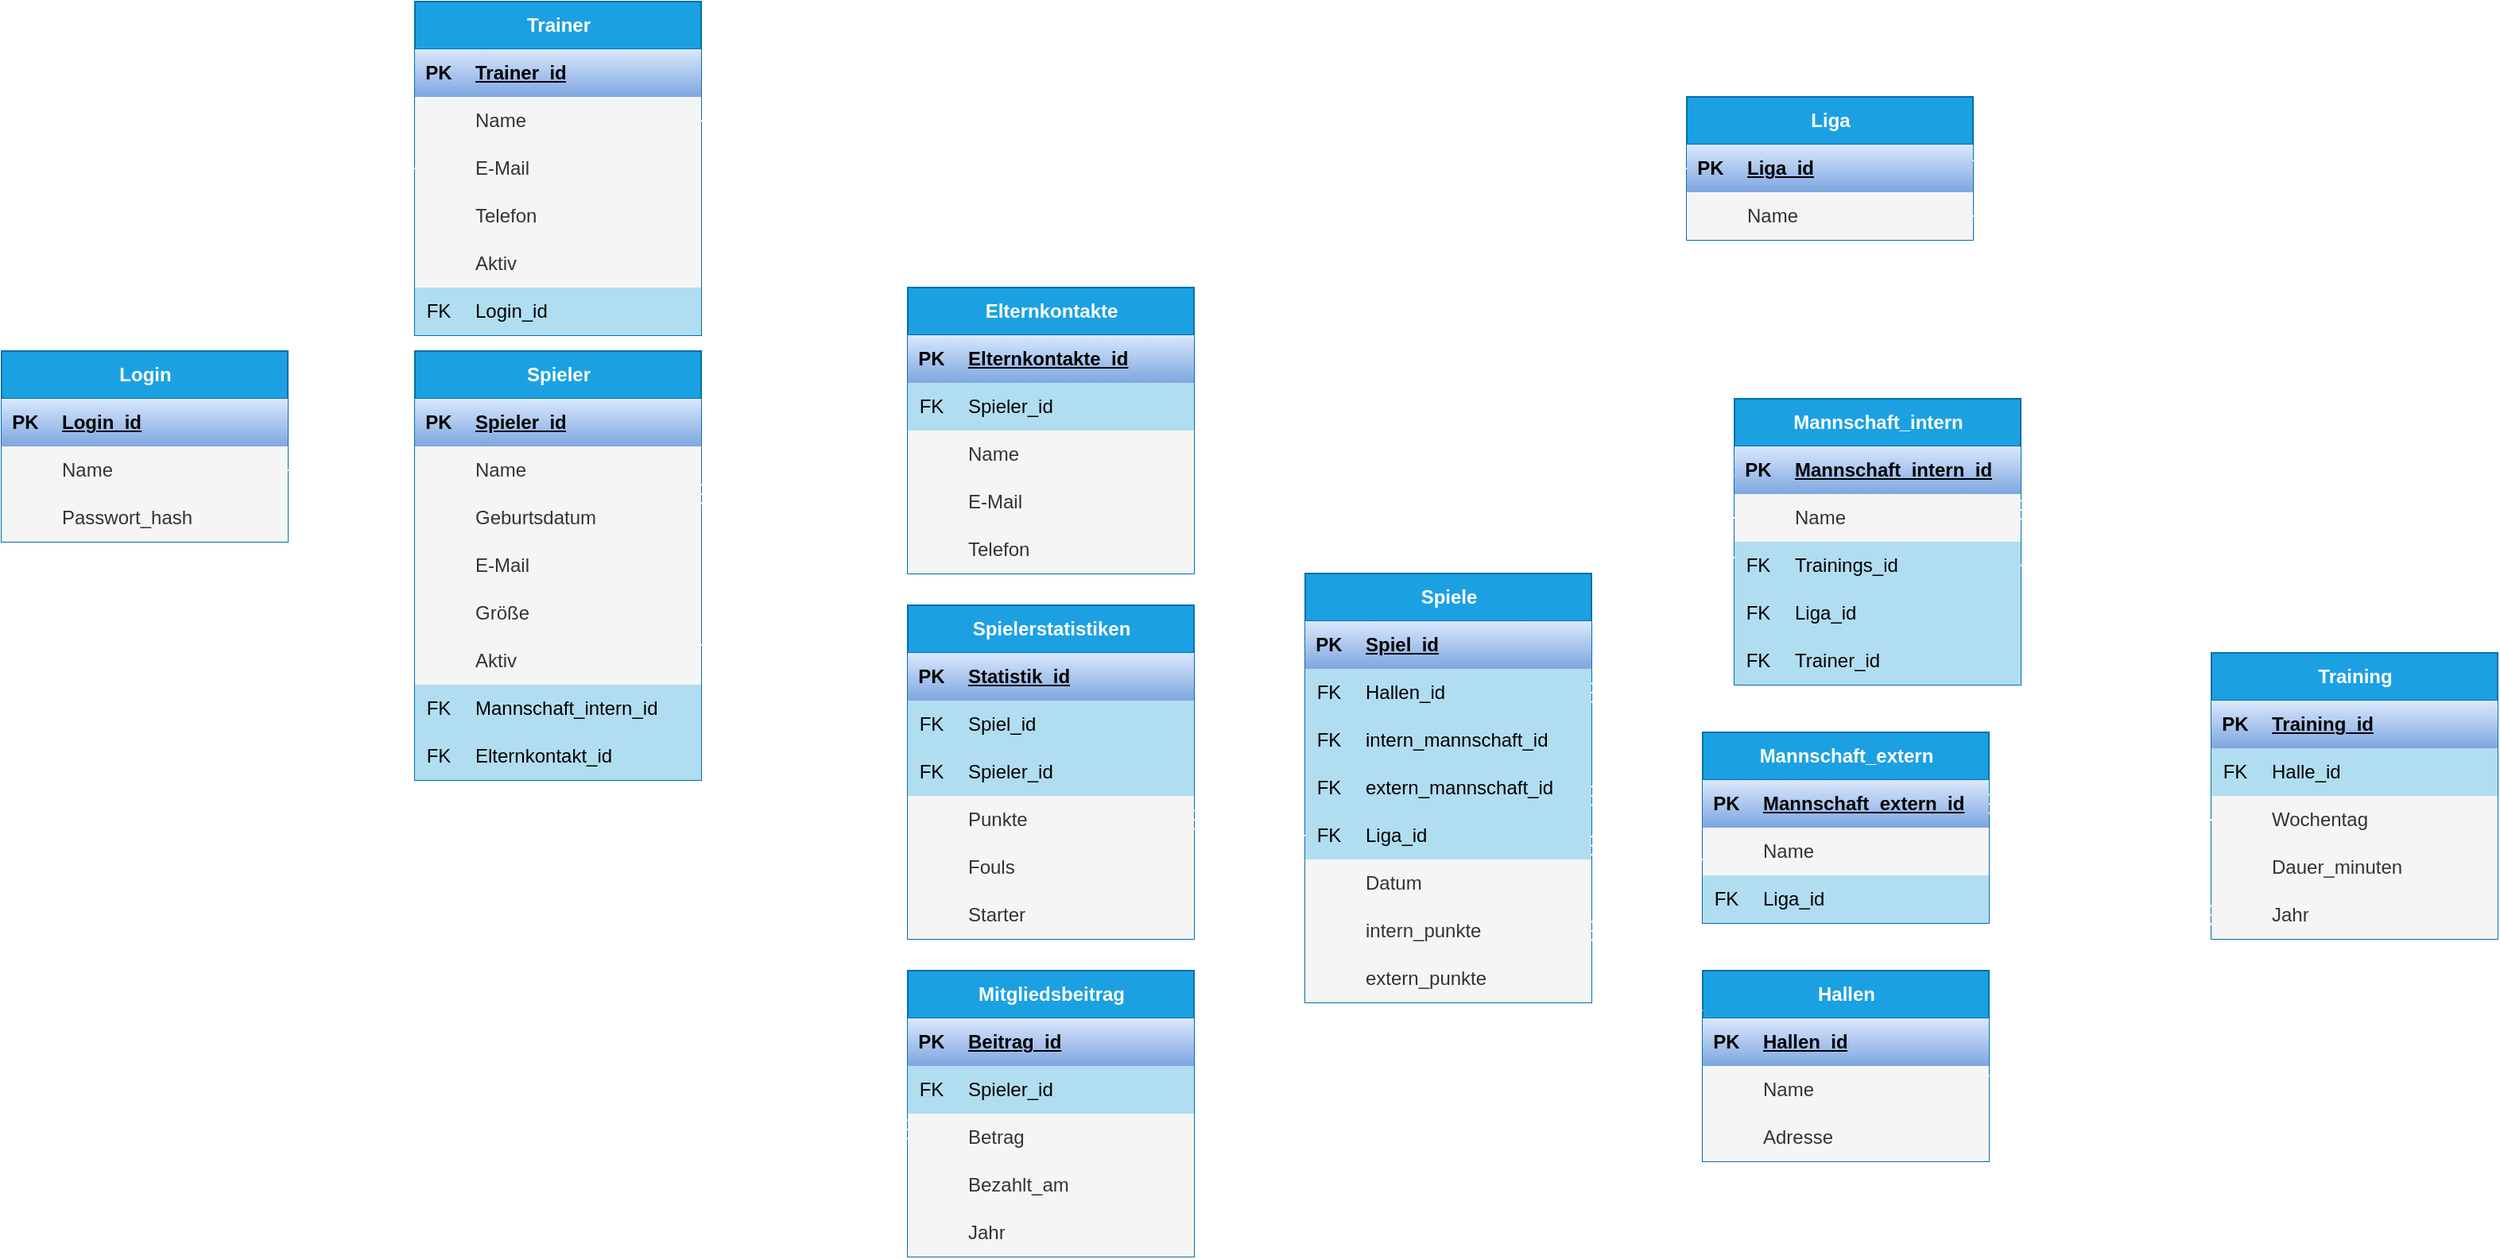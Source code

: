 <mxfile version="27.1.4">
  <diagram name="Seite-1" id="qn8ETppG4mF7cSL1odS2">
    <mxGraphModel dx="3437" dy="2105" grid="1" gridSize="10" guides="1" tooltips="1" connect="1" arrows="1" fold="1" page="1" pageScale="1" pageWidth="827" pageHeight="1169" math="0" shadow="0">
      <root>
        <mxCell id="0" />
        <mxCell id="1" parent="0" />
        <mxCell id="XzzFXtGsTpHvoreg85Zb-90" value="" style="fontSize=12;html=1;endArrow=ERoneToMany;rounded=0;startArrow=ERone;startFill=0;movable=0;resizable=0;rotatable=0;deletable=0;editable=0;locked=1;connectable=0;entryX=-0.006;entryY=0.283;entryDx=0;entryDy=0;entryPerimeter=0;strokeWidth=1;endSize=10;startSize=10;edgeStyle=orthogonalEdgeStyle;labelBackgroundColor=none;fontColor=default;strokeColor=#FFFFFF;" parent="1" source="baPLmaC8E8X4B_1SOxG2-91" target="XzzFXtGsTpHvoreg85Zb-63" edge="1">
          <mxGeometry width="100" height="100" relative="1" as="geometry">
            <mxPoint x="-410" y="200" as="sourcePoint" />
            <mxPoint x="-650" y="440" as="targetPoint" />
            <Array as="points">
              <mxPoint x="-370" y="200" />
              <mxPoint x="-370" y="269" />
            </Array>
          </mxGeometry>
        </mxCell>
        <mxCell id="baPLmaC8E8X4B_1SOxG2-12" value="" style="edgeStyle=orthogonalEdgeStyle;fontSize=15;html=1;endArrow=ERoneToMany;rounded=0;endSize=10;startSize=10;startArrow=ERone;startFill=0;targetPerimeterSpacing=10;sourcePerimeterSpacing=10;movable=0;resizable=0;rotatable=0;deletable=0;editable=0;locked=1;connectable=0;entryX=0.002;entryY=0.322;entryDx=0;entryDy=0;entryPerimeter=0;labelBackgroundColor=none;fontColor=default;strokeColor=#FFFFFF;" parent="1" target="baPLmaC8E8X4B_1SOxG2-126" edge="1">
          <mxGeometry width="100" height="100" relative="1" as="geometry">
            <mxPoint x="-420" y="150" as="sourcePoint" />
            <mxPoint x="-320" y="50" as="targetPoint" />
            <Array as="points">
              <mxPoint x="-350" y="150" />
              <mxPoint x="-350" y="70" />
            </Array>
          </mxGeometry>
        </mxCell>
        <mxCell id="baPLmaC8E8X4B_1SOxG2-78" value="Spieler" style="shape=table;startSize=30;container=1;collapsible=1;childLayout=tableLayout;fixedRows=1;rowLines=0;fontStyle=1;align=center;resizeLast=1;html=1;labelBackgroundColor=none;fillColor=#1ba1e2;strokeColor=#006EAF;fontColor=#ffffff;" parent="1" vertex="1">
          <mxGeometry x="-600" y="40" width="180" height="270" as="geometry">
            <mxRectangle x="-600" y="40" width="80" height="30" as="alternateBounds" />
          </mxGeometry>
        </mxCell>
        <mxCell id="baPLmaC8E8X4B_1SOxG2-79" value="" style="shape=tableRow;horizontal=0;startSize=0;swimlaneHead=0;swimlaneBody=0;fillColor=#f5f5f5;collapsible=0;dropTarget=0;points=[[0,0.5],[1,0.5]];portConstraint=eastwest;top=0;left=0;right=0;bottom=1;labelBackgroundColor=none;strokeColor=#666666;fontColor=#333333;" parent="baPLmaC8E8X4B_1SOxG2-78" vertex="1">
          <mxGeometry y="30" width="180" height="30" as="geometry" />
        </mxCell>
        <mxCell id="baPLmaC8E8X4B_1SOxG2-80" value="PK" style="shape=partialRectangle;connectable=0;fillColor=#dae8fc;top=0;left=0;bottom=0;right=0;fontStyle=1;overflow=hidden;whiteSpace=wrap;html=1;labelBackgroundColor=none;strokeColor=#6c8ebf;gradientColor=#7ea6e0;" parent="baPLmaC8E8X4B_1SOxG2-79" vertex="1">
          <mxGeometry width="30" height="30" as="geometry">
            <mxRectangle width="30" height="30" as="alternateBounds" />
          </mxGeometry>
        </mxCell>
        <mxCell id="baPLmaC8E8X4B_1SOxG2-81" value="Spieler_id" style="shape=partialRectangle;connectable=0;fillColor=#dae8fc;top=0;left=0;bottom=0;right=0;align=left;spacingLeft=6;fontStyle=5;overflow=hidden;whiteSpace=wrap;html=1;labelBackgroundColor=none;strokeColor=#6c8ebf;gradientColor=#7ea6e0;" parent="baPLmaC8E8X4B_1SOxG2-79" vertex="1">
          <mxGeometry x="30" width="150" height="30" as="geometry">
            <mxRectangle width="150" height="30" as="alternateBounds" />
          </mxGeometry>
        </mxCell>
        <mxCell id="baPLmaC8E8X4B_1SOxG2-82" value="" style="shape=tableRow;horizontal=0;startSize=0;swimlaneHead=0;swimlaneBody=0;fillColor=#f5f5f5;collapsible=0;dropTarget=0;points=[[0,0.5],[1,0.5]];portConstraint=eastwest;top=0;left=0;right=0;bottom=0;labelBackgroundColor=none;strokeColor=#666666;fontColor=#333333;" parent="baPLmaC8E8X4B_1SOxG2-78" vertex="1">
          <mxGeometry y="60" width="180" height="30" as="geometry" />
        </mxCell>
        <mxCell id="baPLmaC8E8X4B_1SOxG2-83" value="" style="shape=partialRectangle;connectable=0;fillColor=#f5f5f5;top=0;left=0;bottom=0;right=0;editable=1;overflow=hidden;whiteSpace=wrap;html=1;labelBackgroundColor=none;strokeColor=#666666;fontColor=#333333;" parent="baPLmaC8E8X4B_1SOxG2-82" vertex="1">
          <mxGeometry width="30" height="30" as="geometry">
            <mxRectangle width="30" height="30" as="alternateBounds" />
          </mxGeometry>
        </mxCell>
        <mxCell id="baPLmaC8E8X4B_1SOxG2-84" value="Name" style="shape=partialRectangle;connectable=0;fillColor=#f5f5f5;top=0;left=0;bottom=0;right=0;align=left;spacingLeft=6;overflow=hidden;whiteSpace=wrap;html=1;labelBackgroundColor=none;strokeColor=#666666;fontColor=#333333;" parent="baPLmaC8E8X4B_1SOxG2-82" vertex="1">
          <mxGeometry x="30" width="150" height="30" as="geometry">
            <mxRectangle width="150" height="30" as="alternateBounds" />
          </mxGeometry>
        </mxCell>
        <mxCell id="baPLmaC8E8X4B_1SOxG2-85" value="" style="shape=tableRow;horizontal=0;startSize=0;swimlaneHead=0;swimlaneBody=0;fillColor=#f5f5f5;collapsible=0;dropTarget=0;points=[[0,0.5],[1,0.5]];portConstraint=eastwest;top=0;left=0;right=0;bottom=0;labelBackgroundColor=none;strokeColor=#666666;fontColor=#333333;" parent="baPLmaC8E8X4B_1SOxG2-78" vertex="1">
          <mxGeometry y="90" width="180" height="30" as="geometry" />
        </mxCell>
        <mxCell id="baPLmaC8E8X4B_1SOxG2-86" value="" style="shape=partialRectangle;connectable=0;fillColor=#f5f5f5;top=0;left=0;bottom=0;right=0;editable=1;overflow=hidden;whiteSpace=wrap;html=1;labelBackgroundColor=none;strokeColor=#666666;fontColor=#333333;" parent="baPLmaC8E8X4B_1SOxG2-85" vertex="1">
          <mxGeometry width="30" height="30" as="geometry">
            <mxRectangle width="30" height="30" as="alternateBounds" />
          </mxGeometry>
        </mxCell>
        <mxCell id="baPLmaC8E8X4B_1SOxG2-87" value="Geburtsdatum" style="shape=partialRectangle;connectable=0;fillColor=#f5f5f5;top=0;left=0;bottom=0;right=0;align=left;spacingLeft=6;overflow=hidden;whiteSpace=wrap;html=1;labelBackgroundColor=none;strokeColor=#666666;fontColor=#333333;" parent="baPLmaC8E8X4B_1SOxG2-85" vertex="1">
          <mxGeometry x="30" width="150" height="30" as="geometry">
            <mxRectangle width="150" height="30" as="alternateBounds" />
          </mxGeometry>
        </mxCell>
        <mxCell id="baPLmaC8E8X4B_1SOxG2-88" value="" style="shape=tableRow;horizontal=0;startSize=0;swimlaneHead=0;swimlaneBody=0;fillColor=#f5f5f5;collapsible=0;dropTarget=0;points=[[0,0.5],[1,0.5]];portConstraint=eastwest;top=0;left=0;right=0;bottom=0;labelBackgroundColor=none;strokeColor=#666666;fontColor=#333333;" parent="baPLmaC8E8X4B_1SOxG2-78" vertex="1">
          <mxGeometry y="120" width="180" height="30" as="geometry" />
        </mxCell>
        <mxCell id="baPLmaC8E8X4B_1SOxG2-89" value="" style="shape=partialRectangle;connectable=0;fillColor=#f5f5f5;top=0;left=0;bottom=0;right=0;editable=1;overflow=hidden;whiteSpace=wrap;html=1;labelBackgroundColor=none;strokeColor=#666666;fontColor=#333333;" parent="baPLmaC8E8X4B_1SOxG2-88" vertex="1">
          <mxGeometry width="30" height="30" as="geometry">
            <mxRectangle width="30" height="30" as="alternateBounds" />
          </mxGeometry>
        </mxCell>
        <mxCell id="baPLmaC8E8X4B_1SOxG2-90" value="E-Mail" style="shape=partialRectangle;connectable=0;fillColor=#f5f5f5;top=0;left=0;bottom=0;right=0;align=left;spacingLeft=6;overflow=hidden;whiteSpace=wrap;html=1;labelBackgroundColor=none;strokeColor=#666666;fontColor=#333333;" parent="baPLmaC8E8X4B_1SOxG2-88" vertex="1">
          <mxGeometry x="30" width="150" height="30" as="geometry">
            <mxRectangle width="150" height="30" as="alternateBounds" />
          </mxGeometry>
        </mxCell>
        <mxCell id="baPLmaC8E8X4B_1SOxG2-91" value="" style="shape=tableRow;horizontal=0;startSize=0;swimlaneHead=0;swimlaneBody=0;fillColor=#f5f5f5;collapsible=0;dropTarget=0;points=[[0,0.5],[1,0.5]];portConstraint=eastwest;top=0;left=0;right=0;bottom=0;labelBackgroundColor=none;strokeColor=#666666;fontColor=#333333;" parent="baPLmaC8E8X4B_1SOxG2-78" vertex="1">
          <mxGeometry y="150" width="180" height="30" as="geometry" />
        </mxCell>
        <mxCell id="baPLmaC8E8X4B_1SOxG2-92" value="" style="shape=partialRectangle;connectable=0;fillColor=#f5f5f5;top=0;left=0;bottom=0;right=0;editable=1;overflow=hidden;whiteSpace=wrap;html=1;labelBackgroundColor=none;strokeColor=#666666;fontColor=#333333;" parent="baPLmaC8E8X4B_1SOxG2-91" vertex="1">
          <mxGeometry width="30" height="30" as="geometry">
            <mxRectangle width="30" height="30" as="alternateBounds" />
          </mxGeometry>
        </mxCell>
        <mxCell id="baPLmaC8E8X4B_1SOxG2-93" value="Größe" style="shape=partialRectangle;connectable=0;fillColor=#f5f5f5;top=0;left=0;bottom=0;right=0;align=left;spacingLeft=6;overflow=hidden;whiteSpace=wrap;html=1;labelBackgroundColor=none;strokeColor=#666666;fontColor=#333333;" parent="baPLmaC8E8X4B_1SOxG2-91" vertex="1">
          <mxGeometry x="30" width="150" height="30" as="geometry">
            <mxRectangle width="150" height="30" as="alternateBounds" />
          </mxGeometry>
        </mxCell>
        <mxCell id="baPLmaC8E8X4B_1SOxG2-110" value="" style="shape=tableRow;horizontal=0;startSize=0;swimlaneHead=0;swimlaneBody=0;fillColor=#f5f5f5;collapsible=0;dropTarget=0;points=[[0,0.5],[1,0.5]];portConstraint=eastwest;top=0;left=0;right=0;bottom=0;labelBackgroundColor=none;strokeColor=#666666;fontColor=#333333;" parent="baPLmaC8E8X4B_1SOxG2-78" vertex="1">
          <mxGeometry y="180" width="180" height="30" as="geometry" />
        </mxCell>
        <mxCell id="baPLmaC8E8X4B_1SOxG2-111" value="" style="shape=partialRectangle;connectable=0;fillColor=#f5f5f5;top=0;left=0;bottom=0;right=0;editable=1;overflow=hidden;whiteSpace=wrap;html=1;labelBackgroundColor=none;strokeColor=#666666;fontColor=#333333;" parent="baPLmaC8E8X4B_1SOxG2-110" vertex="1">
          <mxGeometry width="30" height="30" as="geometry">
            <mxRectangle width="30" height="30" as="alternateBounds" />
          </mxGeometry>
        </mxCell>
        <mxCell id="baPLmaC8E8X4B_1SOxG2-112" value="Aktiv" style="shape=partialRectangle;connectable=0;fillColor=#f5f5f5;top=0;left=0;bottom=0;right=0;align=left;spacingLeft=6;overflow=hidden;whiteSpace=wrap;html=1;labelBackgroundColor=none;strokeColor=#666666;fontColor=#333333;" parent="baPLmaC8E8X4B_1SOxG2-110" vertex="1">
          <mxGeometry x="30" width="150" height="30" as="geometry">
            <mxRectangle width="150" height="30" as="alternateBounds" />
          </mxGeometry>
        </mxCell>
        <mxCell id="baPLmaC8E8X4B_1SOxG2-113" value="" style="shape=tableRow;horizontal=0;startSize=0;swimlaneHead=0;swimlaneBody=0;fillColor=#f5f5f5;collapsible=0;dropTarget=0;points=[[0,0.5],[1,0.5]];portConstraint=eastwest;top=0;left=0;right=0;bottom=0;labelBackgroundColor=none;strokeColor=#666666;fontColor=#333333;" parent="baPLmaC8E8X4B_1SOxG2-78" vertex="1">
          <mxGeometry y="210" width="180" height="30" as="geometry" />
        </mxCell>
        <mxCell id="baPLmaC8E8X4B_1SOxG2-114" value="FK" style="shape=partialRectangle;connectable=0;fillColor=#b1ddf0;top=0;left=0;bottom=0;right=0;editable=1;overflow=hidden;whiteSpace=wrap;html=1;labelBackgroundColor=none;strokeColor=#10739e;" parent="baPLmaC8E8X4B_1SOxG2-113" vertex="1">
          <mxGeometry width="30" height="30" as="geometry">
            <mxRectangle width="30" height="30" as="alternateBounds" />
          </mxGeometry>
        </mxCell>
        <mxCell id="baPLmaC8E8X4B_1SOxG2-115" value="&lt;font&gt;Mannschaft_intern&lt;span style=&quot;background-color: transparent;&quot;&gt;_id&lt;/span&gt;&lt;/font&gt;" style="shape=partialRectangle;connectable=0;fillColor=#b1ddf0;top=0;left=0;bottom=0;right=0;align=left;spacingLeft=6;overflow=hidden;whiteSpace=wrap;html=1;labelBackgroundColor=none;strokeColor=#10739e;" parent="baPLmaC8E8X4B_1SOxG2-113" vertex="1">
          <mxGeometry x="30" width="150" height="30" as="geometry">
            <mxRectangle width="150" height="30" as="alternateBounds" />
          </mxGeometry>
        </mxCell>
        <mxCell id="baPLmaC8E8X4B_1SOxG2-116" value="" style="shape=tableRow;horizontal=0;startSize=0;swimlaneHead=0;swimlaneBody=0;fillColor=#f5f5f5;collapsible=0;dropTarget=0;points=[[0,0.5],[1,0.5]];portConstraint=eastwest;top=0;left=0;right=0;bottom=0;labelBackgroundColor=none;strokeColor=#666666;fontColor=#333333;" parent="baPLmaC8E8X4B_1SOxG2-78" vertex="1">
          <mxGeometry y="240" width="180" height="30" as="geometry" />
        </mxCell>
        <mxCell id="baPLmaC8E8X4B_1SOxG2-117" value="FK" style="shape=partialRectangle;connectable=0;fillColor=#b1ddf0;top=0;left=0;bottom=0;right=0;editable=1;overflow=hidden;whiteSpace=wrap;html=1;labelBackgroundColor=none;strokeColor=#10739e;" parent="baPLmaC8E8X4B_1SOxG2-116" vertex="1">
          <mxGeometry width="30" height="30" as="geometry">
            <mxRectangle width="30" height="30" as="alternateBounds" />
          </mxGeometry>
        </mxCell>
        <mxCell id="baPLmaC8E8X4B_1SOxG2-118" value="Elternkontakt_id" style="shape=partialRectangle;connectable=0;fillColor=#b1ddf0;top=0;left=0;bottom=0;right=0;align=left;spacingLeft=6;overflow=hidden;whiteSpace=wrap;html=1;labelBackgroundColor=none;strokeColor=#10739e;" parent="baPLmaC8E8X4B_1SOxG2-116" vertex="1">
          <mxGeometry x="30" width="150" height="30" as="geometry">
            <mxRectangle width="150" height="30" as="alternateBounds" />
          </mxGeometry>
        </mxCell>
        <mxCell id="baPLmaC8E8X4B_1SOxG2-122" value="Elternkontakte" style="shape=table;startSize=30;container=1;collapsible=1;childLayout=tableLayout;fixedRows=1;rowLines=0;fontStyle=1;align=center;resizeLast=1;html=1;labelBackgroundColor=none;fillColor=#1ba1e2;strokeColor=#006EAF;fontColor=#ffffff;" parent="1" vertex="1">
          <mxGeometry x="-290" width="180" height="180" as="geometry">
            <mxRectangle x="-600" y="40" width="80" height="30" as="alternateBounds" />
          </mxGeometry>
        </mxCell>
        <mxCell id="baPLmaC8E8X4B_1SOxG2-123" value="" style="shape=tableRow;horizontal=0;startSize=0;swimlaneHead=0;swimlaneBody=0;fillColor=#f5f5f5;collapsible=0;dropTarget=0;points=[[0,0.5],[1,0.5]];portConstraint=eastwest;top=0;left=0;right=0;bottom=1;labelBackgroundColor=none;strokeColor=#666666;fontColor=#333333;" parent="baPLmaC8E8X4B_1SOxG2-122" vertex="1">
          <mxGeometry y="30" width="180" height="30" as="geometry" />
        </mxCell>
        <mxCell id="baPLmaC8E8X4B_1SOxG2-124" value="PK" style="shape=partialRectangle;connectable=0;fillColor=#dae8fc;top=0;left=0;bottom=0;right=0;fontStyle=1;overflow=hidden;whiteSpace=wrap;html=1;labelBackgroundColor=none;strokeColor=#6c8ebf;gradientColor=#7ea6e0;" parent="baPLmaC8E8X4B_1SOxG2-123" vertex="1">
          <mxGeometry width="30" height="30" as="geometry">
            <mxRectangle width="30" height="30" as="alternateBounds" />
          </mxGeometry>
        </mxCell>
        <mxCell id="baPLmaC8E8X4B_1SOxG2-125" value="Elternkontakte_id" style="shape=partialRectangle;connectable=0;fillColor=#dae8fc;top=0;left=0;bottom=0;right=0;align=left;spacingLeft=6;fontStyle=5;overflow=hidden;whiteSpace=wrap;html=1;labelBackgroundColor=none;strokeColor=#6c8ebf;gradientColor=#7ea6e0;" parent="baPLmaC8E8X4B_1SOxG2-123" vertex="1">
          <mxGeometry x="30" width="150" height="30" as="geometry">
            <mxRectangle width="150" height="30" as="alternateBounds" />
          </mxGeometry>
        </mxCell>
        <mxCell id="baPLmaC8E8X4B_1SOxG2-126" value="" style="shape=tableRow;horizontal=0;startSize=0;swimlaneHead=0;swimlaneBody=0;fillColor=#f5f5f5;collapsible=0;dropTarget=0;points=[[0,0.5],[1,0.5]];portConstraint=eastwest;top=0;left=0;right=0;bottom=0;labelBackgroundColor=none;strokeColor=#666666;fontColor=#333333;" parent="baPLmaC8E8X4B_1SOxG2-122" vertex="1">
          <mxGeometry y="60" width="180" height="30" as="geometry" />
        </mxCell>
        <mxCell id="baPLmaC8E8X4B_1SOxG2-127" value="FK" style="shape=partialRectangle;connectable=0;fillColor=#b1ddf0;top=0;left=0;bottom=0;right=0;editable=1;overflow=hidden;whiteSpace=wrap;html=1;labelBackgroundColor=none;strokeColor=#10739e;" parent="baPLmaC8E8X4B_1SOxG2-126" vertex="1">
          <mxGeometry width="30" height="30" as="geometry">
            <mxRectangle width="30" height="30" as="alternateBounds" />
          </mxGeometry>
        </mxCell>
        <mxCell id="baPLmaC8E8X4B_1SOxG2-128" value="Spieler_id" style="shape=partialRectangle;connectable=0;fillColor=#b1ddf0;top=0;left=0;bottom=0;right=0;align=left;spacingLeft=6;overflow=hidden;whiteSpace=wrap;html=1;labelBackgroundColor=none;strokeColor=#10739e;" parent="baPLmaC8E8X4B_1SOxG2-126" vertex="1">
          <mxGeometry x="30" width="150" height="30" as="geometry">
            <mxRectangle width="150" height="30" as="alternateBounds" />
          </mxGeometry>
        </mxCell>
        <mxCell id="baPLmaC8E8X4B_1SOxG2-129" value="" style="shape=tableRow;horizontal=0;startSize=0;swimlaneHead=0;swimlaneBody=0;fillColor=#f5f5f5;collapsible=0;dropTarget=0;points=[[0,0.5],[1,0.5]];portConstraint=eastwest;top=0;left=0;right=0;bottom=0;labelBackgroundColor=none;strokeColor=#666666;fontColor=#333333;" parent="baPLmaC8E8X4B_1SOxG2-122" vertex="1">
          <mxGeometry y="90" width="180" height="30" as="geometry" />
        </mxCell>
        <mxCell id="baPLmaC8E8X4B_1SOxG2-130" value="" style="shape=partialRectangle;connectable=0;fillColor=#f5f5f5;top=0;left=0;bottom=0;right=0;editable=1;overflow=hidden;whiteSpace=wrap;html=1;labelBackgroundColor=none;strokeColor=#666666;fontColor=#333333;" parent="baPLmaC8E8X4B_1SOxG2-129" vertex="1">
          <mxGeometry width="30" height="30" as="geometry">
            <mxRectangle width="30" height="30" as="alternateBounds" />
          </mxGeometry>
        </mxCell>
        <mxCell id="baPLmaC8E8X4B_1SOxG2-131" value="Name" style="shape=partialRectangle;connectable=0;fillColor=#f5f5f5;top=0;left=0;bottom=0;right=0;align=left;spacingLeft=6;overflow=hidden;whiteSpace=wrap;html=1;labelBackgroundColor=none;strokeColor=#666666;fontColor=#333333;" parent="baPLmaC8E8X4B_1SOxG2-129" vertex="1">
          <mxGeometry x="30" width="150" height="30" as="geometry">
            <mxRectangle width="150" height="30" as="alternateBounds" />
          </mxGeometry>
        </mxCell>
        <mxCell id="baPLmaC8E8X4B_1SOxG2-132" value="" style="shape=tableRow;horizontal=0;startSize=0;swimlaneHead=0;swimlaneBody=0;fillColor=#f5f5f5;collapsible=0;dropTarget=0;points=[[0,0.5],[1,0.5]];portConstraint=eastwest;top=0;left=0;right=0;bottom=0;labelBackgroundColor=none;strokeColor=#666666;fontColor=#333333;" parent="baPLmaC8E8X4B_1SOxG2-122" vertex="1">
          <mxGeometry y="120" width="180" height="30" as="geometry" />
        </mxCell>
        <mxCell id="baPLmaC8E8X4B_1SOxG2-133" value="" style="shape=partialRectangle;connectable=0;fillColor=#f5f5f5;top=0;left=0;bottom=0;right=0;editable=1;overflow=hidden;whiteSpace=wrap;html=1;labelBackgroundColor=none;strokeColor=#666666;fontColor=#333333;" parent="baPLmaC8E8X4B_1SOxG2-132" vertex="1">
          <mxGeometry width="30" height="30" as="geometry">
            <mxRectangle width="30" height="30" as="alternateBounds" />
          </mxGeometry>
        </mxCell>
        <mxCell id="baPLmaC8E8X4B_1SOxG2-134" value="E-Mail" style="shape=partialRectangle;connectable=0;fillColor=#f5f5f5;top=0;left=0;bottom=0;right=0;align=left;spacingLeft=6;overflow=hidden;whiteSpace=wrap;html=1;labelBackgroundColor=none;strokeColor=#666666;fontColor=#333333;" parent="baPLmaC8E8X4B_1SOxG2-132" vertex="1">
          <mxGeometry x="30" width="150" height="30" as="geometry">
            <mxRectangle width="150" height="30" as="alternateBounds" />
          </mxGeometry>
        </mxCell>
        <mxCell id="baPLmaC8E8X4B_1SOxG2-135" value="" style="shape=tableRow;horizontal=0;startSize=0;swimlaneHead=0;swimlaneBody=0;fillColor=#f5f5f5;collapsible=0;dropTarget=0;points=[[0,0.5],[1,0.5]];portConstraint=eastwest;top=0;left=0;right=0;bottom=0;labelBackgroundColor=none;strokeColor=#666666;fontColor=#333333;" parent="baPLmaC8E8X4B_1SOxG2-122" vertex="1">
          <mxGeometry y="150" width="180" height="30" as="geometry" />
        </mxCell>
        <mxCell id="baPLmaC8E8X4B_1SOxG2-136" value="" style="shape=partialRectangle;connectable=0;fillColor=#f5f5f5;top=0;left=0;bottom=0;right=0;editable=1;overflow=hidden;whiteSpace=wrap;html=1;labelBackgroundColor=none;strokeColor=#666666;fontColor=#333333;" parent="baPLmaC8E8X4B_1SOxG2-135" vertex="1">
          <mxGeometry width="30" height="30" as="geometry">
            <mxRectangle width="30" height="30" as="alternateBounds" />
          </mxGeometry>
        </mxCell>
        <mxCell id="baPLmaC8E8X4B_1SOxG2-137" value="Telefon" style="shape=partialRectangle;connectable=0;fillColor=#f5f5f5;top=0;left=0;bottom=0;right=0;align=left;spacingLeft=6;overflow=hidden;whiteSpace=wrap;html=1;labelBackgroundColor=none;strokeColor=#666666;fontColor=#333333;" parent="baPLmaC8E8X4B_1SOxG2-135" vertex="1">
          <mxGeometry x="30" width="150" height="30" as="geometry">
            <mxRectangle width="150" height="30" as="alternateBounds" />
          </mxGeometry>
        </mxCell>
        <mxCell id="XzzFXtGsTpHvoreg85Zb-1" value="Login" style="shape=table;startSize=30;container=1;collapsible=1;childLayout=tableLayout;fixedRows=1;rowLines=0;fontStyle=1;align=center;resizeLast=1;html=1;labelBackgroundColor=none;fillColor=#1ba1e2;strokeColor=#006EAF;fontColor=#ffffff;" parent="1" vertex="1">
          <mxGeometry x="-860" y="40" width="180" height="120" as="geometry">
            <mxRectangle x="-600" y="40" width="80" height="30" as="alternateBounds" />
          </mxGeometry>
        </mxCell>
        <mxCell id="XzzFXtGsTpHvoreg85Zb-2" value="" style="shape=tableRow;horizontal=0;startSize=0;swimlaneHead=0;swimlaneBody=0;fillColor=#f5f5f5;collapsible=0;dropTarget=0;points=[[0,0.5],[1,0.5]];portConstraint=eastwest;top=0;left=0;right=0;bottom=1;labelBackgroundColor=none;strokeColor=#666666;fontColor=#333333;" parent="XzzFXtGsTpHvoreg85Zb-1" vertex="1">
          <mxGeometry y="30" width="180" height="30" as="geometry" />
        </mxCell>
        <mxCell id="XzzFXtGsTpHvoreg85Zb-3" value="PK" style="shape=partialRectangle;connectable=0;fillColor=#dae8fc;top=0;left=0;bottom=0;right=0;fontStyle=1;overflow=hidden;whiteSpace=wrap;html=1;labelBackgroundColor=none;strokeColor=#6c8ebf;gradientColor=#7ea6e0;" parent="XzzFXtGsTpHvoreg85Zb-2" vertex="1">
          <mxGeometry width="30" height="30" as="geometry">
            <mxRectangle width="30" height="30" as="alternateBounds" />
          </mxGeometry>
        </mxCell>
        <mxCell id="XzzFXtGsTpHvoreg85Zb-4" value="Login_id" style="shape=partialRectangle;connectable=0;fillColor=#dae8fc;top=0;left=0;bottom=0;right=0;align=left;spacingLeft=6;fontStyle=5;overflow=hidden;whiteSpace=wrap;html=1;labelBackgroundColor=none;strokeColor=#6c8ebf;gradientColor=#7ea6e0;" parent="XzzFXtGsTpHvoreg85Zb-2" vertex="1">
          <mxGeometry x="30" width="150" height="30" as="geometry">
            <mxRectangle width="150" height="30" as="alternateBounds" />
          </mxGeometry>
        </mxCell>
        <mxCell id="XzzFXtGsTpHvoreg85Zb-5" value="" style="shape=tableRow;horizontal=0;startSize=0;swimlaneHead=0;swimlaneBody=0;fillColor=#f5f5f5;collapsible=0;dropTarget=0;points=[[0,0.5],[1,0.5]];portConstraint=eastwest;top=0;left=0;right=0;bottom=0;labelBackgroundColor=none;strokeColor=#666666;fontColor=#333333;" parent="XzzFXtGsTpHvoreg85Zb-1" vertex="1">
          <mxGeometry y="60" width="180" height="30" as="geometry" />
        </mxCell>
        <mxCell id="XzzFXtGsTpHvoreg85Zb-6" value="" style="shape=partialRectangle;connectable=0;fillColor=#f5f5f5;top=0;left=0;bottom=0;right=0;editable=1;overflow=hidden;whiteSpace=wrap;html=1;labelBackgroundColor=none;strokeColor=#666666;fontColor=#333333;" parent="XzzFXtGsTpHvoreg85Zb-5" vertex="1">
          <mxGeometry width="30" height="30" as="geometry">
            <mxRectangle width="30" height="30" as="alternateBounds" />
          </mxGeometry>
        </mxCell>
        <mxCell id="XzzFXtGsTpHvoreg85Zb-7" value="Name" style="shape=partialRectangle;connectable=0;fillColor=#f5f5f5;top=0;left=0;bottom=0;right=0;align=left;spacingLeft=6;overflow=hidden;whiteSpace=wrap;html=1;labelBackgroundColor=none;strokeColor=#666666;fontColor=#333333;" parent="XzzFXtGsTpHvoreg85Zb-5" vertex="1">
          <mxGeometry x="30" width="150" height="30" as="geometry">
            <mxRectangle width="150" height="30" as="alternateBounds" />
          </mxGeometry>
        </mxCell>
        <mxCell id="XzzFXtGsTpHvoreg85Zb-8" value="" style="shape=tableRow;horizontal=0;startSize=0;swimlaneHead=0;swimlaneBody=0;fillColor=#f5f5f5;collapsible=0;dropTarget=0;points=[[0,0.5],[1,0.5]];portConstraint=eastwest;top=0;left=0;right=0;bottom=0;labelBackgroundColor=none;strokeColor=#666666;fontColor=#333333;" parent="XzzFXtGsTpHvoreg85Zb-1" vertex="1">
          <mxGeometry y="90" width="180" height="30" as="geometry" />
        </mxCell>
        <mxCell id="XzzFXtGsTpHvoreg85Zb-9" value="" style="shape=partialRectangle;connectable=0;fillColor=#f5f5f5;top=0;left=0;bottom=0;right=0;editable=1;overflow=hidden;whiteSpace=wrap;html=1;labelBackgroundColor=none;strokeColor=#666666;fontColor=#333333;" parent="XzzFXtGsTpHvoreg85Zb-8" vertex="1">
          <mxGeometry width="30" height="30" as="geometry">
            <mxRectangle width="30" height="30" as="alternateBounds" />
          </mxGeometry>
        </mxCell>
        <mxCell id="XzzFXtGsTpHvoreg85Zb-10" value="Passwort_hash" style="shape=partialRectangle;connectable=0;fillColor=#f5f5f5;top=0;left=0;bottom=0;right=0;align=left;spacingLeft=6;overflow=hidden;whiteSpace=wrap;html=1;labelBackgroundColor=none;strokeColor=#666666;fontColor=#333333;" parent="XzzFXtGsTpHvoreg85Zb-8" vertex="1">
          <mxGeometry x="30" width="150" height="30" as="geometry">
            <mxRectangle width="150" height="30" as="alternateBounds" />
          </mxGeometry>
        </mxCell>
        <mxCell id="XzzFXtGsTpHvoreg85Zb-27" value="Mitgliedsbeitrag" style="shape=table;startSize=30;container=1;collapsible=1;childLayout=tableLayout;fixedRows=1;rowLines=0;fontStyle=1;align=center;resizeLast=1;html=1;labelBackgroundColor=none;fillColor=#1ba1e2;strokeColor=#006EAF;fontColor=#ffffff;" parent="1" vertex="1">
          <mxGeometry x="-290" y="430" width="180" height="180" as="geometry">
            <mxRectangle x="-600" y="40" width="80" height="30" as="alternateBounds" />
          </mxGeometry>
        </mxCell>
        <mxCell id="XzzFXtGsTpHvoreg85Zb-28" value="" style="shape=tableRow;horizontal=0;startSize=0;swimlaneHead=0;swimlaneBody=0;fillColor=#f5f5f5;collapsible=0;dropTarget=0;points=[[0,0.5],[1,0.5]];portConstraint=eastwest;top=0;left=0;right=0;bottom=1;labelBackgroundColor=none;strokeColor=#666666;fontColor=#333333;" parent="XzzFXtGsTpHvoreg85Zb-27" vertex="1">
          <mxGeometry y="30" width="180" height="30" as="geometry" />
        </mxCell>
        <mxCell id="XzzFXtGsTpHvoreg85Zb-29" value="PK" style="shape=partialRectangle;connectable=0;fillColor=#dae8fc;top=0;left=0;bottom=0;right=0;fontStyle=1;overflow=hidden;whiteSpace=wrap;html=1;labelBackgroundColor=none;strokeColor=#6c8ebf;gradientColor=#7ea6e0;" parent="XzzFXtGsTpHvoreg85Zb-28" vertex="1">
          <mxGeometry width="30" height="30" as="geometry">
            <mxRectangle width="30" height="30" as="alternateBounds" />
          </mxGeometry>
        </mxCell>
        <mxCell id="XzzFXtGsTpHvoreg85Zb-30" value="Beitrag_id" style="shape=partialRectangle;connectable=0;fillColor=#dae8fc;top=0;left=0;bottom=0;right=0;align=left;spacingLeft=6;fontStyle=5;overflow=hidden;whiteSpace=wrap;html=1;labelBackgroundColor=none;strokeColor=#6c8ebf;gradientColor=#7ea6e0;" parent="XzzFXtGsTpHvoreg85Zb-28" vertex="1">
          <mxGeometry x="30" width="150" height="30" as="geometry">
            <mxRectangle width="150" height="30" as="alternateBounds" />
          </mxGeometry>
        </mxCell>
        <mxCell id="XzzFXtGsTpHvoreg85Zb-31" value="" style="shape=tableRow;horizontal=0;startSize=0;swimlaneHead=0;swimlaneBody=0;fillColor=#f5f5f5;collapsible=0;dropTarget=0;points=[[0,0.5],[1,0.5]];portConstraint=eastwest;top=0;left=0;right=0;bottom=0;labelBackgroundColor=none;strokeColor=#666666;fontColor=#333333;" parent="XzzFXtGsTpHvoreg85Zb-27" vertex="1">
          <mxGeometry y="60" width="180" height="30" as="geometry" />
        </mxCell>
        <mxCell id="XzzFXtGsTpHvoreg85Zb-32" value="FK" style="shape=partialRectangle;connectable=0;fillColor=#b1ddf0;top=0;left=0;bottom=0;right=0;editable=1;overflow=hidden;whiteSpace=wrap;html=1;labelBackgroundColor=none;strokeColor=#10739e;" parent="XzzFXtGsTpHvoreg85Zb-31" vertex="1">
          <mxGeometry width="30" height="30" as="geometry">
            <mxRectangle width="30" height="30" as="alternateBounds" />
          </mxGeometry>
        </mxCell>
        <mxCell id="XzzFXtGsTpHvoreg85Zb-33" value="Spieler_id" style="shape=partialRectangle;connectable=0;fillColor=#b1ddf0;top=0;left=0;bottom=0;right=0;align=left;spacingLeft=6;overflow=hidden;whiteSpace=wrap;html=1;labelBackgroundColor=none;strokeColor=#10739e;" parent="XzzFXtGsTpHvoreg85Zb-31" vertex="1">
          <mxGeometry x="30" width="150" height="30" as="geometry">
            <mxRectangle width="150" height="30" as="alternateBounds" />
          </mxGeometry>
        </mxCell>
        <mxCell id="XzzFXtGsTpHvoreg85Zb-34" value="" style="shape=tableRow;horizontal=0;startSize=0;swimlaneHead=0;swimlaneBody=0;fillColor=#f5f5f5;collapsible=0;dropTarget=0;points=[[0,0.5],[1,0.5]];portConstraint=eastwest;top=0;left=0;right=0;bottom=0;labelBackgroundColor=none;strokeColor=#666666;fontColor=#333333;" parent="XzzFXtGsTpHvoreg85Zb-27" vertex="1">
          <mxGeometry y="90" width="180" height="30" as="geometry" />
        </mxCell>
        <mxCell id="XzzFXtGsTpHvoreg85Zb-35" value="" style="shape=partialRectangle;connectable=0;fillColor=#f5f5f5;top=0;left=0;bottom=0;right=0;editable=1;overflow=hidden;whiteSpace=wrap;html=1;labelBackgroundColor=none;strokeColor=#666666;fontColor=#333333;" parent="XzzFXtGsTpHvoreg85Zb-34" vertex="1">
          <mxGeometry width="30" height="30" as="geometry">
            <mxRectangle width="30" height="30" as="alternateBounds" />
          </mxGeometry>
        </mxCell>
        <mxCell id="XzzFXtGsTpHvoreg85Zb-36" value="Betrag" style="shape=partialRectangle;connectable=0;fillColor=#f5f5f5;top=0;left=0;bottom=0;right=0;align=left;spacingLeft=6;overflow=hidden;whiteSpace=wrap;html=1;labelBackgroundColor=none;strokeColor=#666666;fontColor=#333333;" parent="XzzFXtGsTpHvoreg85Zb-34" vertex="1">
          <mxGeometry x="30" width="150" height="30" as="geometry">
            <mxRectangle width="150" height="30" as="alternateBounds" />
          </mxGeometry>
        </mxCell>
        <mxCell id="XzzFXtGsTpHvoreg85Zb-37" value="" style="shape=tableRow;horizontal=0;startSize=0;swimlaneHead=0;swimlaneBody=0;fillColor=#f5f5f5;collapsible=0;dropTarget=0;points=[[0,0.5],[1,0.5]];portConstraint=eastwest;top=0;left=0;right=0;bottom=0;labelBackgroundColor=none;strokeColor=#666666;fontColor=#333333;" parent="XzzFXtGsTpHvoreg85Zb-27" vertex="1">
          <mxGeometry y="120" width="180" height="30" as="geometry" />
        </mxCell>
        <mxCell id="XzzFXtGsTpHvoreg85Zb-38" value="" style="shape=partialRectangle;connectable=0;fillColor=#f5f5f5;top=0;left=0;bottom=0;right=0;editable=1;overflow=hidden;whiteSpace=wrap;html=1;labelBackgroundColor=none;strokeColor=#666666;fontColor=#333333;" parent="XzzFXtGsTpHvoreg85Zb-37" vertex="1">
          <mxGeometry width="30" height="30" as="geometry">
            <mxRectangle width="30" height="30" as="alternateBounds" />
          </mxGeometry>
        </mxCell>
        <mxCell id="XzzFXtGsTpHvoreg85Zb-39" value="Bezahlt_am" style="shape=partialRectangle;connectable=0;fillColor=#f5f5f5;top=0;left=0;bottom=0;right=0;align=left;spacingLeft=6;overflow=hidden;whiteSpace=wrap;html=1;labelBackgroundColor=none;strokeColor=#666666;fontColor=#333333;" parent="XzzFXtGsTpHvoreg85Zb-37" vertex="1">
          <mxGeometry x="30" width="150" height="30" as="geometry">
            <mxRectangle width="150" height="30" as="alternateBounds" />
          </mxGeometry>
        </mxCell>
        <mxCell id="XzzFXtGsTpHvoreg85Zb-40" value="" style="shape=tableRow;horizontal=0;startSize=0;swimlaneHead=0;swimlaneBody=0;fillColor=#f5f5f5;collapsible=0;dropTarget=0;points=[[0,0.5],[1,0.5]];portConstraint=eastwest;top=0;left=0;right=0;bottom=0;labelBackgroundColor=none;strokeColor=#666666;fontColor=#333333;" parent="XzzFXtGsTpHvoreg85Zb-27" vertex="1">
          <mxGeometry y="150" width="180" height="30" as="geometry" />
        </mxCell>
        <mxCell id="XzzFXtGsTpHvoreg85Zb-41" value="" style="shape=partialRectangle;connectable=0;fillColor=#f5f5f5;top=0;left=0;bottom=0;right=0;editable=1;overflow=hidden;whiteSpace=wrap;html=1;labelBackgroundColor=none;strokeColor=#666666;fontColor=#333333;" parent="XzzFXtGsTpHvoreg85Zb-40" vertex="1">
          <mxGeometry width="30" height="30" as="geometry">
            <mxRectangle width="30" height="30" as="alternateBounds" />
          </mxGeometry>
        </mxCell>
        <mxCell id="XzzFXtGsTpHvoreg85Zb-42" value="Jahr" style="shape=partialRectangle;connectable=0;fillColor=#f5f5f5;top=0;left=0;bottom=0;right=0;align=left;spacingLeft=6;overflow=hidden;whiteSpace=wrap;html=1;labelBackgroundColor=none;strokeColor=#666666;fontColor=#333333;" parent="XzzFXtGsTpHvoreg85Zb-40" vertex="1">
          <mxGeometry x="30" width="150" height="30" as="geometry">
            <mxRectangle width="150" height="30" as="alternateBounds" />
          </mxGeometry>
        </mxCell>
        <mxCell id="XzzFXtGsTpHvoreg85Zb-44" value="" style="fontSize=15;html=1;endArrow=ERoneToMany;rounded=0;endSize=10;startSize=10;startArrow=ERone;startFill=0;targetPerimeterSpacing=10;sourcePerimeterSpacing=10;entryX=0;entryY=0.333;entryDx=0;entryDy=0;entryPerimeter=0;movable=0;resizable=0;rotatable=0;deletable=0;editable=0;locked=1;connectable=0;edgeStyle=orthogonalEdgeStyle;labelBackgroundColor=none;fontColor=default;strokeColor=#FFFFFF;" parent="1" target="XzzFXtGsTpHvoreg85Zb-34" edge="1">
          <mxGeometry width="100" height="100" relative="1" as="geometry">
            <mxPoint x="-420" y="225" as="sourcePoint" />
            <mxPoint x="-340" y="230" as="targetPoint" />
            <Array as="points">
              <mxPoint x="-390" y="225" />
              <mxPoint x="-390" y="530" />
            </Array>
          </mxGeometry>
        </mxCell>
        <mxCell id="XzzFXtGsTpHvoreg85Zb-59" value="Spielerstatistiken" style="shape=table;startSize=30;container=1;collapsible=1;childLayout=tableLayout;fixedRows=1;rowLines=0;fontStyle=1;align=center;resizeLast=1;html=1;labelBackgroundColor=none;fillColor=#1ba1e2;strokeColor=#006EAF;fontColor=#ffffff;" parent="1" vertex="1">
          <mxGeometry x="-290" y="200" width="180" height="210" as="geometry">
            <mxRectangle x="-600" y="40" width="80" height="30" as="alternateBounds" />
          </mxGeometry>
        </mxCell>
        <mxCell id="XzzFXtGsTpHvoreg85Zb-60" value="" style="shape=tableRow;horizontal=0;startSize=0;swimlaneHead=0;swimlaneBody=0;fillColor=#f5f5f5;collapsible=0;dropTarget=0;points=[[0,0.5],[1,0.5]];portConstraint=eastwest;top=0;left=0;right=0;bottom=1;labelBackgroundColor=none;strokeColor=#666666;fontColor=#333333;" parent="XzzFXtGsTpHvoreg85Zb-59" vertex="1">
          <mxGeometry y="30" width="180" height="30" as="geometry" />
        </mxCell>
        <mxCell id="XzzFXtGsTpHvoreg85Zb-61" value="PK" style="shape=partialRectangle;connectable=0;fillColor=#dae8fc;top=0;left=0;bottom=0;right=0;fontStyle=1;overflow=hidden;whiteSpace=wrap;html=1;labelBackgroundColor=none;strokeColor=#6c8ebf;gradientColor=#7ea6e0;" parent="XzzFXtGsTpHvoreg85Zb-60" vertex="1">
          <mxGeometry width="30" height="30" as="geometry">
            <mxRectangle width="30" height="30" as="alternateBounds" />
          </mxGeometry>
        </mxCell>
        <mxCell id="XzzFXtGsTpHvoreg85Zb-62" value="Statistik_id" style="shape=partialRectangle;connectable=0;fillColor=#dae8fc;top=0;left=0;bottom=0;right=0;align=left;spacingLeft=6;fontStyle=5;overflow=hidden;whiteSpace=wrap;html=1;labelBackgroundColor=none;strokeColor=#6c8ebf;gradientColor=#7ea6e0;" parent="XzzFXtGsTpHvoreg85Zb-60" vertex="1">
          <mxGeometry x="30" width="150" height="30" as="geometry">
            <mxRectangle width="150" height="30" as="alternateBounds" />
          </mxGeometry>
        </mxCell>
        <mxCell id="XzzFXtGsTpHvoreg85Zb-63" value="" style="shape=tableRow;horizontal=0;startSize=0;swimlaneHead=0;swimlaneBody=0;fillColor=#f5f5f5;collapsible=0;dropTarget=0;points=[[0,0.5],[1,0.5]];portConstraint=eastwest;top=0;left=0;right=0;bottom=0;labelBackgroundColor=none;strokeColor=#666666;fontColor=#333333;" parent="XzzFXtGsTpHvoreg85Zb-59" vertex="1">
          <mxGeometry y="60" width="180" height="30" as="geometry" />
        </mxCell>
        <mxCell id="XzzFXtGsTpHvoreg85Zb-64" value="FK" style="shape=partialRectangle;connectable=0;fillColor=#b1ddf0;top=0;left=0;bottom=0;right=0;editable=1;overflow=hidden;whiteSpace=wrap;html=1;labelBackgroundColor=none;strokeColor=#10739e;" parent="XzzFXtGsTpHvoreg85Zb-63" vertex="1">
          <mxGeometry width="30" height="30" as="geometry">
            <mxRectangle width="30" height="30" as="alternateBounds" />
          </mxGeometry>
        </mxCell>
        <mxCell id="XzzFXtGsTpHvoreg85Zb-65" value="Spiel_id" style="shape=partialRectangle;connectable=0;fillColor=#b1ddf0;top=0;left=0;bottom=0;right=0;align=left;spacingLeft=6;overflow=hidden;whiteSpace=wrap;html=1;labelBackgroundColor=none;strokeColor=#10739e;" parent="XzzFXtGsTpHvoreg85Zb-63" vertex="1">
          <mxGeometry x="30" width="150" height="30" as="geometry">
            <mxRectangle width="150" height="30" as="alternateBounds" />
          </mxGeometry>
        </mxCell>
        <mxCell id="XzzFXtGsTpHvoreg85Zb-77" value="" style="shape=tableRow;horizontal=0;startSize=0;swimlaneHead=0;swimlaneBody=0;fillColor=#f5f5f5;collapsible=0;dropTarget=0;points=[[0,0.5],[1,0.5]];portConstraint=eastwest;top=0;left=0;right=0;bottom=0;labelBackgroundColor=none;strokeColor=#666666;fontColor=#333333;" parent="XzzFXtGsTpHvoreg85Zb-59" vertex="1">
          <mxGeometry y="90" width="180" height="30" as="geometry" />
        </mxCell>
        <mxCell id="XzzFXtGsTpHvoreg85Zb-78" value="FK" style="shape=partialRectangle;connectable=0;fillColor=#b1ddf0;top=0;left=0;bottom=0;right=0;editable=1;overflow=hidden;whiteSpace=wrap;html=1;labelBackgroundColor=none;strokeColor=#10739e;" parent="XzzFXtGsTpHvoreg85Zb-77" vertex="1">
          <mxGeometry width="30" height="30" as="geometry">
            <mxRectangle width="30" height="30" as="alternateBounds" />
          </mxGeometry>
        </mxCell>
        <mxCell id="XzzFXtGsTpHvoreg85Zb-79" value="Spieler_id" style="shape=partialRectangle;connectable=0;fillColor=#b1ddf0;top=0;left=0;bottom=0;right=0;align=left;spacingLeft=6;overflow=hidden;whiteSpace=wrap;html=1;labelBackgroundColor=none;strokeColor=#10739e;" parent="XzzFXtGsTpHvoreg85Zb-77" vertex="1">
          <mxGeometry x="30" width="150" height="30" as="geometry">
            <mxRectangle width="150" height="30" as="alternateBounds" />
          </mxGeometry>
        </mxCell>
        <mxCell id="XzzFXtGsTpHvoreg85Zb-80" value="" style="shape=tableRow;horizontal=0;startSize=0;swimlaneHead=0;swimlaneBody=0;fillColor=#f5f5f5;collapsible=0;dropTarget=0;points=[[0,0.5],[1,0.5]];portConstraint=eastwest;top=0;left=0;right=0;bottom=0;labelBackgroundColor=none;strokeColor=#666666;fontColor=#333333;" parent="XzzFXtGsTpHvoreg85Zb-59" vertex="1">
          <mxGeometry y="120" width="180" height="30" as="geometry" />
        </mxCell>
        <mxCell id="XzzFXtGsTpHvoreg85Zb-81" value="" style="shape=partialRectangle;connectable=0;fillColor=#f5f5f5;top=0;left=0;bottom=0;right=0;editable=1;overflow=hidden;whiteSpace=wrap;html=1;labelBackgroundColor=none;strokeColor=#666666;fontColor=#333333;" parent="XzzFXtGsTpHvoreg85Zb-80" vertex="1">
          <mxGeometry width="30" height="30" as="geometry">
            <mxRectangle width="30" height="30" as="alternateBounds" />
          </mxGeometry>
        </mxCell>
        <mxCell id="XzzFXtGsTpHvoreg85Zb-82" value="Punkte" style="shape=partialRectangle;connectable=0;fillColor=#f5f5f5;top=0;left=0;bottom=0;right=0;align=left;spacingLeft=6;overflow=hidden;whiteSpace=wrap;html=1;labelBackgroundColor=none;strokeColor=#666666;fontColor=#333333;" parent="XzzFXtGsTpHvoreg85Zb-80" vertex="1">
          <mxGeometry x="30" width="150" height="30" as="geometry">
            <mxRectangle width="150" height="30" as="alternateBounds" />
          </mxGeometry>
        </mxCell>
        <mxCell id="XzzFXtGsTpHvoreg85Zb-83" value="" style="shape=tableRow;horizontal=0;startSize=0;swimlaneHead=0;swimlaneBody=0;fillColor=#f5f5f5;collapsible=0;dropTarget=0;points=[[0,0.5],[1,0.5]];portConstraint=eastwest;top=0;left=0;right=0;bottom=0;labelBackgroundColor=none;strokeColor=#666666;fontColor=#333333;" parent="XzzFXtGsTpHvoreg85Zb-59" vertex="1">
          <mxGeometry y="150" width="180" height="30" as="geometry" />
        </mxCell>
        <mxCell id="XzzFXtGsTpHvoreg85Zb-84" value="" style="shape=partialRectangle;connectable=0;fillColor=#f5f5f5;top=0;left=0;bottom=0;right=0;editable=1;overflow=hidden;whiteSpace=wrap;html=1;labelBackgroundColor=none;strokeColor=#666666;fontColor=#333333;" parent="XzzFXtGsTpHvoreg85Zb-83" vertex="1">
          <mxGeometry width="30" height="30" as="geometry">
            <mxRectangle width="30" height="30" as="alternateBounds" />
          </mxGeometry>
        </mxCell>
        <mxCell id="XzzFXtGsTpHvoreg85Zb-85" value="Fouls" style="shape=partialRectangle;connectable=0;fillColor=#f5f5f5;top=0;left=0;bottom=0;right=0;align=left;spacingLeft=6;overflow=hidden;whiteSpace=wrap;html=1;labelBackgroundColor=none;strokeColor=#666666;fontColor=#333333;" parent="XzzFXtGsTpHvoreg85Zb-83" vertex="1">
          <mxGeometry x="30" width="150" height="30" as="geometry">
            <mxRectangle width="150" height="30" as="alternateBounds" />
          </mxGeometry>
        </mxCell>
        <mxCell id="XzzFXtGsTpHvoreg85Zb-86" value="" style="shape=tableRow;horizontal=0;startSize=0;swimlaneHead=0;swimlaneBody=0;fillColor=#f5f5f5;collapsible=0;dropTarget=0;points=[[0,0.5],[1,0.5]];portConstraint=eastwest;top=0;left=0;right=0;bottom=0;labelBackgroundColor=none;strokeColor=#666666;fontColor=#333333;" parent="XzzFXtGsTpHvoreg85Zb-59" vertex="1">
          <mxGeometry y="180" width="180" height="30" as="geometry" />
        </mxCell>
        <mxCell id="XzzFXtGsTpHvoreg85Zb-87" value="" style="shape=partialRectangle;connectable=0;fillColor=#f5f5f5;top=0;left=0;bottom=0;right=0;editable=1;overflow=hidden;whiteSpace=wrap;html=1;labelBackgroundColor=none;strokeColor=#666666;fontColor=#333333;" parent="XzzFXtGsTpHvoreg85Zb-86" vertex="1">
          <mxGeometry width="30" height="30" as="geometry">
            <mxRectangle width="30" height="30" as="alternateBounds" />
          </mxGeometry>
        </mxCell>
        <mxCell id="XzzFXtGsTpHvoreg85Zb-88" value="Starter" style="shape=partialRectangle;connectable=0;fillColor=#f5f5f5;top=0;left=0;bottom=0;right=0;align=left;spacingLeft=6;overflow=hidden;whiteSpace=wrap;html=1;labelBackgroundColor=none;strokeColor=#666666;fontColor=#333333;" parent="XzzFXtGsTpHvoreg85Zb-86" vertex="1">
          <mxGeometry x="30" width="150" height="30" as="geometry">
            <mxRectangle width="150" height="30" as="alternateBounds" />
          </mxGeometry>
        </mxCell>
        <mxCell id="XzzFXtGsTpHvoreg85Zb-95" value="Spiele" style="shape=table;startSize=30;container=1;collapsible=1;childLayout=tableLayout;fixedRows=1;rowLines=0;fontStyle=1;align=center;resizeLast=1;html=1;labelBackgroundColor=none;fillColor=#1ba1e2;strokeColor=#006EAF;fontColor=#ffffff;" parent="1" vertex="1">
          <mxGeometry x="-40" y="180" width="180" height="270" as="geometry">
            <mxRectangle x="-600" y="40" width="80" height="30" as="alternateBounds" />
          </mxGeometry>
        </mxCell>
        <mxCell id="XzzFXtGsTpHvoreg85Zb-96" value="" style="shape=tableRow;horizontal=0;startSize=0;swimlaneHead=0;swimlaneBody=0;fillColor=#f5f5f5;collapsible=0;dropTarget=0;points=[[0,0.5],[1,0.5]];portConstraint=eastwest;top=0;left=0;right=0;bottom=1;labelBackgroundColor=none;strokeColor=#666666;fontColor=#333333;" parent="XzzFXtGsTpHvoreg85Zb-95" vertex="1">
          <mxGeometry y="30" width="180" height="30" as="geometry" />
        </mxCell>
        <mxCell id="XzzFXtGsTpHvoreg85Zb-97" value="PK" style="shape=partialRectangle;connectable=0;fillColor=#dae8fc;top=0;left=0;bottom=0;right=0;fontStyle=1;overflow=hidden;whiteSpace=wrap;html=1;labelBackgroundColor=none;strokeColor=#6c8ebf;gradientColor=#7ea6e0;" parent="XzzFXtGsTpHvoreg85Zb-96" vertex="1">
          <mxGeometry width="30" height="30" as="geometry">
            <mxRectangle width="30" height="30" as="alternateBounds" />
          </mxGeometry>
        </mxCell>
        <mxCell id="XzzFXtGsTpHvoreg85Zb-98" value="Spiel_id" style="shape=partialRectangle;connectable=0;fillColor=#dae8fc;top=0;left=0;bottom=0;right=0;align=left;spacingLeft=6;fontStyle=5;overflow=hidden;whiteSpace=wrap;html=1;labelBackgroundColor=none;strokeColor=#6c8ebf;gradientColor=#7ea6e0;" parent="XzzFXtGsTpHvoreg85Zb-96" vertex="1">
          <mxGeometry x="30" width="150" height="30" as="geometry">
            <mxRectangle width="150" height="30" as="alternateBounds" />
          </mxGeometry>
        </mxCell>
        <mxCell id="XzzFXtGsTpHvoreg85Zb-99" value="" style="shape=tableRow;horizontal=0;startSize=0;swimlaneHead=0;swimlaneBody=0;fillColor=#f5f5f5;collapsible=0;dropTarget=0;points=[[0,0.5],[1,0.5]];portConstraint=eastwest;top=0;left=0;right=0;bottom=0;labelBackgroundColor=none;strokeColor=#666666;fontColor=#333333;" parent="XzzFXtGsTpHvoreg85Zb-95" vertex="1">
          <mxGeometry y="60" width="180" height="30" as="geometry" />
        </mxCell>
        <mxCell id="XzzFXtGsTpHvoreg85Zb-100" value="FK" style="shape=partialRectangle;connectable=0;fillColor=#b1ddf0;top=0;left=0;bottom=0;right=0;editable=1;overflow=hidden;whiteSpace=wrap;html=1;labelBackgroundColor=none;strokeColor=#10739e;" parent="XzzFXtGsTpHvoreg85Zb-99" vertex="1">
          <mxGeometry width="30" height="30" as="geometry">
            <mxRectangle width="30" height="30" as="alternateBounds" />
          </mxGeometry>
        </mxCell>
        <mxCell id="XzzFXtGsTpHvoreg85Zb-101" value="Hallen_id" style="shape=partialRectangle;connectable=0;fillColor=#b1ddf0;top=0;left=0;bottom=0;right=0;align=left;spacingLeft=6;overflow=hidden;whiteSpace=wrap;html=1;labelBackgroundColor=none;strokeColor=#10739e;" parent="XzzFXtGsTpHvoreg85Zb-99" vertex="1">
          <mxGeometry x="30" width="150" height="30" as="geometry">
            <mxRectangle width="150" height="30" as="alternateBounds" />
          </mxGeometry>
        </mxCell>
        <mxCell id="XzzFXtGsTpHvoreg85Zb-102" value="" style="shape=tableRow;horizontal=0;startSize=0;swimlaneHead=0;swimlaneBody=0;fillColor=#f5f5f5;collapsible=0;dropTarget=0;points=[[0,0.5],[1,0.5]];portConstraint=eastwest;top=0;left=0;right=0;bottom=0;labelBackgroundColor=none;strokeColor=#666666;fontColor=#333333;" parent="XzzFXtGsTpHvoreg85Zb-95" vertex="1">
          <mxGeometry y="90" width="180" height="30" as="geometry" />
        </mxCell>
        <mxCell id="XzzFXtGsTpHvoreg85Zb-103" value="FK" style="shape=partialRectangle;connectable=0;fillColor=#b1ddf0;top=0;left=0;bottom=0;right=0;editable=1;overflow=hidden;whiteSpace=wrap;html=1;labelBackgroundColor=none;strokeColor=#10739e;" parent="XzzFXtGsTpHvoreg85Zb-102" vertex="1">
          <mxGeometry width="30" height="30" as="geometry">
            <mxRectangle width="30" height="30" as="alternateBounds" />
          </mxGeometry>
        </mxCell>
        <mxCell id="XzzFXtGsTpHvoreg85Zb-104" value="intern_mannschaft_id" style="shape=partialRectangle;connectable=0;fillColor=#b1ddf0;top=0;left=0;bottom=0;right=0;align=left;spacingLeft=6;overflow=hidden;whiteSpace=wrap;html=1;labelBackgroundColor=none;strokeColor=#10739e;" parent="XzzFXtGsTpHvoreg85Zb-102" vertex="1">
          <mxGeometry x="30" width="150" height="30" as="geometry">
            <mxRectangle width="150" height="30" as="alternateBounds" />
          </mxGeometry>
        </mxCell>
        <mxCell id="XzzFXtGsTpHvoreg85Zb-105" value="" style="shape=tableRow;horizontal=0;startSize=0;swimlaneHead=0;swimlaneBody=0;fillColor=#f5f5f5;collapsible=0;dropTarget=0;points=[[0,0.5],[1,0.5]];portConstraint=eastwest;top=0;left=0;right=0;bottom=0;labelBackgroundColor=none;strokeColor=#666666;fontColor=#333333;" parent="XzzFXtGsTpHvoreg85Zb-95" vertex="1">
          <mxGeometry y="120" width="180" height="30" as="geometry" />
        </mxCell>
        <mxCell id="XzzFXtGsTpHvoreg85Zb-106" value="FK" style="shape=partialRectangle;connectable=0;fillColor=#b1ddf0;top=0;left=0;bottom=0;right=0;editable=1;overflow=hidden;whiteSpace=wrap;html=1;labelBackgroundColor=none;strokeColor=#10739e;" parent="XzzFXtGsTpHvoreg85Zb-105" vertex="1">
          <mxGeometry width="30" height="30" as="geometry">
            <mxRectangle width="30" height="30" as="alternateBounds" />
          </mxGeometry>
        </mxCell>
        <mxCell id="XzzFXtGsTpHvoreg85Zb-107" value="extern_mannschaft_id" style="shape=partialRectangle;connectable=0;fillColor=#b1ddf0;top=0;left=0;bottom=0;right=0;align=left;spacingLeft=6;overflow=hidden;whiteSpace=wrap;html=1;labelBackgroundColor=none;strokeColor=#10739e;" parent="XzzFXtGsTpHvoreg85Zb-105" vertex="1">
          <mxGeometry x="30" width="150" height="30" as="geometry">
            <mxRectangle width="150" height="30" as="alternateBounds" />
          </mxGeometry>
        </mxCell>
        <mxCell id="XzzFXtGsTpHvoreg85Zb-108" value="" style="shape=tableRow;horizontal=0;startSize=0;swimlaneHead=0;swimlaneBody=0;fillColor=#f5f5f5;collapsible=0;dropTarget=0;points=[[0,0.5],[1,0.5]];portConstraint=eastwest;top=0;left=0;right=0;bottom=0;labelBackgroundColor=none;strokeColor=#666666;fontColor=#333333;" parent="XzzFXtGsTpHvoreg85Zb-95" vertex="1">
          <mxGeometry y="150" width="180" height="30" as="geometry" />
        </mxCell>
        <mxCell id="XzzFXtGsTpHvoreg85Zb-109" value="FK" style="shape=partialRectangle;connectable=0;fillColor=#b1ddf0;top=0;left=0;bottom=0;right=0;editable=1;overflow=hidden;whiteSpace=wrap;html=1;labelBackgroundColor=none;strokeColor=#10739e;" parent="XzzFXtGsTpHvoreg85Zb-108" vertex="1">
          <mxGeometry width="30" height="30" as="geometry">
            <mxRectangle width="30" height="30" as="alternateBounds" />
          </mxGeometry>
        </mxCell>
        <mxCell id="XzzFXtGsTpHvoreg85Zb-110" value="Liga_id" style="shape=partialRectangle;connectable=0;fillColor=#b1ddf0;top=0;left=0;bottom=0;right=0;align=left;spacingLeft=6;overflow=hidden;whiteSpace=wrap;html=1;labelBackgroundColor=none;strokeColor=#10739e;" parent="XzzFXtGsTpHvoreg85Zb-108" vertex="1">
          <mxGeometry x="30" width="150" height="30" as="geometry">
            <mxRectangle width="150" height="30" as="alternateBounds" />
          </mxGeometry>
        </mxCell>
        <mxCell id="XzzFXtGsTpHvoreg85Zb-111" value="" style="shape=tableRow;horizontal=0;startSize=0;swimlaneHead=0;swimlaneBody=0;fillColor=#f5f5f5;collapsible=0;dropTarget=0;points=[[0,0.5],[1,0.5]];portConstraint=eastwest;top=0;left=0;right=0;bottom=0;labelBackgroundColor=none;strokeColor=#666666;fontColor=#333333;" parent="XzzFXtGsTpHvoreg85Zb-95" vertex="1">
          <mxGeometry y="180" width="180" height="30" as="geometry" />
        </mxCell>
        <mxCell id="XzzFXtGsTpHvoreg85Zb-112" value="" style="shape=partialRectangle;connectable=0;fillColor=#f5f5f5;top=0;left=0;bottom=0;right=0;editable=1;overflow=hidden;whiteSpace=wrap;html=1;labelBackgroundColor=none;strokeColor=#666666;fontColor=#333333;" parent="XzzFXtGsTpHvoreg85Zb-111" vertex="1">
          <mxGeometry width="30" height="30" as="geometry">
            <mxRectangle width="30" height="30" as="alternateBounds" />
          </mxGeometry>
        </mxCell>
        <mxCell id="XzzFXtGsTpHvoreg85Zb-113" value="Datum" style="shape=partialRectangle;connectable=0;fillColor=#f5f5f5;top=0;left=0;bottom=0;right=0;align=left;spacingLeft=6;overflow=hidden;whiteSpace=wrap;html=1;labelBackgroundColor=none;strokeColor=#666666;fontColor=#333333;" parent="XzzFXtGsTpHvoreg85Zb-111" vertex="1">
          <mxGeometry x="30" width="150" height="30" as="geometry">
            <mxRectangle width="150" height="30" as="alternateBounds" />
          </mxGeometry>
        </mxCell>
        <mxCell id="XzzFXtGsTpHvoreg85Zb-114" value="" style="shape=tableRow;horizontal=0;startSize=0;swimlaneHead=0;swimlaneBody=0;fillColor=#f5f5f5;collapsible=0;dropTarget=0;points=[[0,0.5],[1,0.5]];portConstraint=eastwest;top=0;left=0;right=0;bottom=0;labelBackgroundColor=none;strokeColor=#666666;fontColor=#333333;" parent="XzzFXtGsTpHvoreg85Zb-95" vertex="1">
          <mxGeometry y="210" width="180" height="30" as="geometry" />
        </mxCell>
        <mxCell id="XzzFXtGsTpHvoreg85Zb-115" value="" style="shape=partialRectangle;connectable=0;fillColor=#f5f5f5;top=0;left=0;bottom=0;right=0;editable=1;overflow=hidden;whiteSpace=wrap;html=1;labelBackgroundColor=none;strokeColor=#666666;fontColor=#333333;" parent="XzzFXtGsTpHvoreg85Zb-114" vertex="1">
          <mxGeometry width="30" height="30" as="geometry">
            <mxRectangle width="30" height="30" as="alternateBounds" />
          </mxGeometry>
        </mxCell>
        <mxCell id="XzzFXtGsTpHvoreg85Zb-116" value="intern_punkte" style="shape=partialRectangle;connectable=0;fillColor=#f5f5f5;top=0;left=0;bottom=0;right=0;align=left;spacingLeft=6;overflow=hidden;whiteSpace=wrap;html=1;labelBackgroundColor=none;strokeColor=#666666;fontColor=#333333;" parent="XzzFXtGsTpHvoreg85Zb-114" vertex="1">
          <mxGeometry x="30" width="150" height="30" as="geometry">
            <mxRectangle width="150" height="30" as="alternateBounds" />
          </mxGeometry>
        </mxCell>
        <mxCell id="XzzFXtGsTpHvoreg85Zb-117" value="" style="shape=tableRow;horizontal=0;startSize=0;swimlaneHead=0;swimlaneBody=0;fillColor=#f5f5f5;collapsible=0;dropTarget=0;points=[[0,0.5],[1,0.5]];portConstraint=eastwest;top=0;left=0;right=0;bottom=0;labelBackgroundColor=none;strokeColor=#666666;fontColor=#333333;" parent="XzzFXtGsTpHvoreg85Zb-95" vertex="1">
          <mxGeometry y="240" width="180" height="30" as="geometry" />
        </mxCell>
        <mxCell id="XzzFXtGsTpHvoreg85Zb-118" value="" style="shape=partialRectangle;connectable=0;fillColor=#f5f5f5;top=0;left=0;bottom=0;right=0;editable=1;overflow=hidden;whiteSpace=wrap;html=1;labelBackgroundColor=none;strokeColor=#666666;fontColor=#333333;" parent="XzzFXtGsTpHvoreg85Zb-117" vertex="1">
          <mxGeometry width="30" height="30" as="geometry">
            <mxRectangle width="30" height="30" as="alternateBounds" />
          </mxGeometry>
        </mxCell>
        <mxCell id="XzzFXtGsTpHvoreg85Zb-119" value="extern_punkte" style="shape=partialRectangle;connectable=0;fillColor=#f5f5f5;top=0;left=0;bottom=0;right=0;align=left;spacingLeft=6;overflow=hidden;whiteSpace=wrap;html=1;labelBackgroundColor=none;strokeColor=#666666;fontColor=#333333;" parent="XzzFXtGsTpHvoreg85Zb-117" vertex="1">
          <mxGeometry x="30" width="150" height="30" as="geometry">
            <mxRectangle width="150" height="30" as="alternateBounds" />
          </mxGeometry>
        </mxCell>
        <mxCell id="XzzFXtGsTpHvoreg85Zb-124" value="" style="fontSize=12;html=1;endArrow=ERoneToMany;rounded=0;startArrow=ERone;startFill=0;movable=0;resizable=0;rotatable=0;deletable=0;editable=0;locked=1;connectable=0;entryX=1;entryY=0.5;entryDx=0;entryDy=0;strokeWidth=1;endSize=10;startSize=10;exitX=0;exitY=0.5;exitDx=0;exitDy=0;edgeStyle=orthogonalEdgeStyle;labelBackgroundColor=none;fontColor=default;strokeColor=#FFFFFF;" parent="1" source="XzzFXtGsTpHvoreg85Zb-108" target="XzzFXtGsTpHvoreg85Zb-80" edge="1">
          <mxGeometry width="100" height="100" relative="1" as="geometry">
            <mxPoint x="-100" y="490" as="sourcePoint" />
            <mxPoint x="29" y="558" as="targetPoint" />
          </mxGeometry>
        </mxCell>
        <mxCell id="XzzFXtGsTpHvoreg85Zb-125" value="Mannschaft_intern" style="shape=table;startSize=30;container=1;collapsible=1;childLayout=tableLayout;fixedRows=1;rowLines=0;fontStyle=1;align=center;resizeLast=1;html=1;labelBackgroundColor=none;fillColor=#1ba1e2;strokeColor=#006EAF;fontColor=#ffffff;" parent="1" vertex="1">
          <mxGeometry x="230" y="70" width="180" height="180" as="geometry">
            <mxRectangle x="-600" y="40" width="80" height="30" as="alternateBounds" />
          </mxGeometry>
        </mxCell>
        <mxCell id="XzzFXtGsTpHvoreg85Zb-126" value="" style="shape=tableRow;horizontal=0;startSize=0;swimlaneHead=0;swimlaneBody=0;fillColor=#f5f5f5;collapsible=0;dropTarget=0;points=[[0,0.5],[1,0.5]];portConstraint=eastwest;top=0;left=0;right=0;bottom=1;labelBackgroundColor=none;strokeColor=#666666;fontColor=#333333;" parent="XzzFXtGsTpHvoreg85Zb-125" vertex="1">
          <mxGeometry y="30" width="180" height="30" as="geometry" />
        </mxCell>
        <mxCell id="XzzFXtGsTpHvoreg85Zb-127" value="PK" style="shape=partialRectangle;connectable=0;fillColor=#dae8fc;top=0;left=0;bottom=0;right=0;fontStyle=1;overflow=hidden;whiteSpace=wrap;html=1;labelBackgroundColor=none;strokeColor=#6c8ebf;gradientColor=#7ea6e0;" parent="XzzFXtGsTpHvoreg85Zb-126" vertex="1">
          <mxGeometry width="30" height="30" as="geometry">
            <mxRectangle width="30" height="30" as="alternateBounds" />
          </mxGeometry>
        </mxCell>
        <mxCell id="XzzFXtGsTpHvoreg85Zb-128" value="Mannschaft_intern_id" style="shape=partialRectangle;connectable=0;fillColor=#dae8fc;top=0;left=0;bottom=0;right=0;align=left;spacingLeft=6;fontStyle=5;overflow=hidden;whiteSpace=wrap;html=1;labelBackgroundColor=none;strokeColor=#6c8ebf;gradientColor=#7ea6e0;" parent="XzzFXtGsTpHvoreg85Zb-126" vertex="1">
          <mxGeometry x="30" width="150" height="30" as="geometry">
            <mxRectangle width="150" height="30" as="alternateBounds" />
          </mxGeometry>
        </mxCell>
        <mxCell id="XzzFXtGsTpHvoreg85Zb-129" value="" style="shape=tableRow;horizontal=0;startSize=0;swimlaneHead=0;swimlaneBody=0;fillColor=#f5f5f5;collapsible=0;dropTarget=0;points=[[0,0.5],[1,0.5]];portConstraint=eastwest;top=0;left=0;right=0;bottom=0;labelBackgroundColor=none;strokeColor=#666666;fontColor=#333333;" parent="XzzFXtGsTpHvoreg85Zb-125" vertex="1">
          <mxGeometry y="60" width="180" height="30" as="geometry" />
        </mxCell>
        <mxCell id="XzzFXtGsTpHvoreg85Zb-130" value="" style="shape=partialRectangle;connectable=0;fillColor=#f5f5f5;top=0;left=0;bottom=0;right=0;editable=1;overflow=hidden;whiteSpace=wrap;html=1;labelBackgroundColor=none;strokeColor=#666666;fontColor=#333333;" parent="XzzFXtGsTpHvoreg85Zb-129" vertex="1">
          <mxGeometry width="30" height="30" as="geometry">
            <mxRectangle width="30" height="30" as="alternateBounds" />
          </mxGeometry>
        </mxCell>
        <mxCell id="XzzFXtGsTpHvoreg85Zb-131" value="Name" style="shape=partialRectangle;connectable=0;fillColor=#f5f5f5;top=0;left=0;bottom=0;right=0;align=left;spacingLeft=6;overflow=hidden;whiteSpace=wrap;html=1;labelBackgroundColor=none;strokeColor=#666666;fontColor=#333333;" parent="XzzFXtGsTpHvoreg85Zb-129" vertex="1">
          <mxGeometry x="30" width="150" height="30" as="geometry">
            <mxRectangle width="150" height="30" as="alternateBounds" />
          </mxGeometry>
        </mxCell>
        <mxCell id="XzzFXtGsTpHvoreg85Zb-132" value="" style="shape=tableRow;horizontal=0;startSize=0;swimlaneHead=0;swimlaneBody=0;fillColor=#f5f5f5;collapsible=0;dropTarget=0;points=[[0,0.5],[1,0.5]];portConstraint=eastwest;top=0;left=0;right=0;bottom=0;labelBackgroundColor=none;strokeColor=#666666;fontColor=#333333;" parent="XzzFXtGsTpHvoreg85Zb-125" vertex="1">
          <mxGeometry y="90" width="180" height="30" as="geometry" />
        </mxCell>
        <mxCell id="XzzFXtGsTpHvoreg85Zb-133" value="FK" style="shape=partialRectangle;connectable=0;fillColor=#b1ddf0;top=0;left=0;bottom=0;right=0;editable=1;overflow=hidden;whiteSpace=wrap;html=1;labelBackgroundColor=none;strokeColor=#10739e;" parent="XzzFXtGsTpHvoreg85Zb-132" vertex="1">
          <mxGeometry width="30" height="30" as="geometry">
            <mxRectangle width="30" height="30" as="alternateBounds" />
          </mxGeometry>
        </mxCell>
        <mxCell id="XzzFXtGsTpHvoreg85Zb-134" value="Trainings_id" style="shape=partialRectangle;connectable=0;fillColor=#b1ddf0;top=0;left=0;bottom=0;right=0;align=left;spacingLeft=6;overflow=hidden;whiteSpace=wrap;html=1;labelBackgroundColor=none;strokeColor=#10739e;" parent="XzzFXtGsTpHvoreg85Zb-132" vertex="1">
          <mxGeometry x="30" width="150" height="30" as="geometry">
            <mxRectangle width="150" height="30" as="alternateBounds" />
          </mxGeometry>
        </mxCell>
        <mxCell id="XzzFXtGsTpHvoreg85Zb-135" value="" style="shape=tableRow;horizontal=0;startSize=0;swimlaneHead=0;swimlaneBody=0;fillColor=#f5f5f5;collapsible=0;dropTarget=0;points=[[0,0.5],[1,0.5]];portConstraint=eastwest;top=0;left=0;right=0;bottom=0;labelBackgroundColor=none;strokeColor=#666666;fontColor=#333333;" parent="XzzFXtGsTpHvoreg85Zb-125" vertex="1">
          <mxGeometry y="120" width="180" height="30" as="geometry" />
        </mxCell>
        <mxCell id="XzzFXtGsTpHvoreg85Zb-136" value="FK" style="shape=partialRectangle;connectable=0;fillColor=#b1ddf0;top=0;left=0;bottom=0;right=0;editable=1;overflow=hidden;whiteSpace=wrap;html=1;labelBackgroundColor=none;strokeColor=#10739e;" parent="XzzFXtGsTpHvoreg85Zb-135" vertex="1">
          <mxGeometry width="30" height="30" as="geometry">
            <mxRectangle width="30" height="30" as="alternateBounds" />
          </mxGeometry>
        </mxCell>
        <mxCell id="XzzFXtGsTpHvoreg85Zb-137" value="Liga_id" style="shape=partialRectangle;connectable=0;fillColor=#b1ddf0;top=0;left=0;bottom=0;right=0;align=left;spacingLeft=6;overflow=hidden;whiteSpace=wrap;html=1;labelBackgroundColor=none;strokeColor=#10739e;" parent="XzzFXtGsTpHvoreg85Zb-135" vertex="1">
          <mxGeometry x="30" width="150" height="30" as="geometry">
            <mxRectangle width="150" height="30" as="alternateBounds" />
          </mxGeometry>
        </mxCell>
        <mxCell id="XzzFXtGsTpHvoreg85Zb-138" value="" style="shape=tableRow;horizontal=0;startSize=0;swimlaneHead=0;swimlaneBody=0;fillColor=#f5f5f5;collapsible=0;dropTarget=0;points=[[0,0.5],[1,0.5]];portConstraint=eastwest;top=0;left=0;right=0;bottom=0;labelBackgroundColor=none;strokeColor=#666666;fontColor=#333333;" parent="XzzFXtGsTpHvoreg85Zb-125" vertex="1">
          <mxGeometry y="150" width="180" height="30" as="geometry" />
        </mxCell>
        <mxCell id="XzzFXtGsTpHvoreg85Zb-139" value="FK" style="shape=partialRectangle;connectable=0;fillColor=#b1ddf0;top=0;left=0;bottom=0;right=0;editable=1;overflow=hidden;whiteSpace=wrap;html=1;labelBackgroundColor=none;strokeColor=#10739e;" parent="XzzFXtGsTpHvoreg85Zb-138" vertex="1">
          <mxGeometry width="30" height="30" as="geometry">
            <mxRectangle width="30" height="30" as="alternateBounds" />
          </mxGeometry>
        </mxCell>
        <mxCell id="XzzFXtGsTpHvoreg85Zb-140" value="Trainer_id" style="shape=partialRectangle;connectable=0;fillColor=#b1ddf0;top=0;left=0;bottom=0;right=0;align=left;spacingLeft=6;overflow=hidden;whiteSpace=wrap;html=1;labelBackgroundColor=none;strokeColor=#10739e;" parent="XzzFXtGsTpHvoreg85Zb-138" vertex="1">
          <mxGeometry x="30" width="150" height="30" as="geometry">
            <mxRectangle width="150" height="30" as="alternateBounds" />
          </mxGeometry>
        </mxCell>
        <mxCell id="XzzFXtGsTpHvoreg85Zb-142" value="" style="fontSize=12;html=1;endArrow=ERoneToMany;rounded=0;startArrow=ERone;startFill=0;movable=0;resizable=0;rotatable=0;deletable=0;editable=0;locked=1;connectable=0;entryX=1;entryY=0.664;entryDx=0;entryDy=0;strokeWidth=1;endSize=10;startSize=10;exitX=0;exitY=0.333;exitDx=0;exitDy=0;entryPerimeter=0;exitPerimeter=0;edgeStyle=orthogonalEdgeStyle;labelBackgroundColor=none;fontColor=default;strokeColor=#FFFFFF;" parent="1" source="XzzFXtGsTpHvoreg85Zb-132" target="XzzFXtGsTpHvoreg85Zb-105" edge="1">
          <mxGeometry width="100" height="100" relative="1" as="geometry">
            <mxPoint x="230" y="380" as="sourcePoint" />
            <mxPoint x="170" y="350" as="targetPoint" />
          </mxGeometry>
        </mxCell>
        <mxCell id="XzzFXtGsTpHvoreg85Zb-143" value="Mannschaft_extern" style="shape=table;startSize=30;container=1;collapsible=1;childLayout=tableLayout;fixedRows=1;rowLines=0;fontStyle=1;align=center;resizeLast=1;html=1;labelBackgroundColor=none;fillColor=#1ba1e2;strokeColor=#006EAF;fontColor=#ffffff;" parent="1" vertex="1">
          <mxGeometry x="210" y="280" width="180" height="120" as="geometry">
            <mxRectangle x="-600" y="40" width="80" height="30" as="alternateBounds" />
          </mxGeometry>
        </mxCell>
        <mxCell id="XzzFXtGsTpHvoreg85Zb-144" value="" style="shape=tableRow;horizontal=0;startSize=0;swimlaneHead=0;swimlaneBody=0;fillColor=#f5f5f5;collapsible=0;dropTarget=0;points=[[0,0.5],[1,0.5]];portConstraint=eastwest;top=0;left=0;right=0;bottom=1;labelBackgroundColor=none;strokeColor=#666666;fontColor=#333333;" parent="XzzFXtGsTpHvoreg85Zb-143" vertex="1">
          <mxGeometry y="30" width="180" height="30" as="geometry" />
        </mxCell>
        <mxCell id="XzzFXtGsTpHvoreg85Zb-145" value="PK" style="shape=partialRectangle;connectable=0;fillColor=#dae8fc;top=0;left=0;bottom=0;right=0;fontStyle=1;overflow=hidden;whiteSpace=wrap;html=1;labelBackgroundColor=none;strokeColor=#6c8ebf;gradientColor=#7ea6e0;" parent="XzzFXtGsTpHvoreg85Zb-144" vertex="1">
          <mxGeometry width="30" height="30" as="geometry">
            <mxRectangle width="30" height="30" as="alternateBounds" />
          </mxGeometry>
        </mxCell>
        <mxCell id="XzzFXtGsTpHvoreg85Zb-146" value="Mannschaft_extern_id" style="shape=partialRectangle;connectable=0;fillColor=#dae8fc;top=0;left=0;bottom=0;right=0;align=left;spacingLeft=6;fontStyle=5;overflow=hidden;whiteSpace=wrap;html=1;labelBackgroundColor=none;strokeColor=#6c8ebf;gradientColor=#7ea6e0;" parent="XzzFXtGsTpHvoreg85Zb-144" vertex="1">
          <mxGeometry x="30" width="150" height="30" as="geometry">
            <mxRectangle width="150" height="30" as="alternateBounds" />
          </mxGeometry>
        </mxCell>
        <mxCell id="XzzFXtGsTpHvoreg85Zb-147" value="" style="shape=tableRow;horizontal=0;startSize=0;swimlaneHead=0;swimlaneBody=0;fillColor=#f5f5f5;collapsible=0;dropTarget=0;points=[[0,0.5],[1,0.5]];portConstraint=eastwest;top=0;left=0;right=0;bottom=0;labelBackgroundColor=none;strokeColor=#666666;fontColor=#333333;" parent="XzzFXtGsTpHvoreg85Zb-143" vertex="1">
          <mxGeometry y="60" width="180" height="30" as="geometry" />
        </mxCell>
        <mxCell id="XzzFXtGsTpHvoreg85Zb-148" value="" style="shape=partialRectangle;connectable=0;fillColor=#f5f5f5;top=0;left=0;bottom=0;right=0;editable=1;overflow=hidden;whiteSpace=wrap;html=1;labelBackgroundColor=none;strokeColor=#666666;fontColor=#333333;" parent="XzzFXtGsTpHvoreg85Zb-147" vertex="1">
          <mxGeometry width="30" height="30" as="geometry">
            <mxRectangle width="30" height="30" as="alternateBounds" />
          </mxGeometry>
        </mxCell>
        <mxCell id="XzzFXtGsTpHvoreg85Zb-149" value="Name" style="shape=partialRectangle;connectable=0;fillColor=#f5f5f5;top=0;left=0;bottom=0;right=0;align=left;spacingLeft=6;overflow=hidden;whiteSpace=wrap;html=1;labelBackgroundColor=none;strokeColor=#666666;fontColor=#333333;" parent="XzzFXtGsTpHvoreg85Zb-147" vertex="1">
          <mxGeometry x="30" width="150" height="30" as="geometry">
            <mxRectangle width="150" height="30" as="alternateBounds" />
          </mxGeometry>
        </mxCell>
        <mxCell id="XzzFXtGsTpHvoreg85Zb-153" value="" style="shape=tableRow;horizontal=0;startSize=0;swimlaneHead=0;swimlaneBody=0;fillColor=#f5f5f5;collapsible=0;dropTarget=0;points=[[0,0.5],[1,0.5]];portConstraint=eastwest;top=0;left=0;right=0;bottom=0;labelBackgroundColor=none;strokeColor=#666666;fontColor=#333333;" parent="XzzFXtGsTpHvoreg85Zb-143" vertex="1">
          <mxGeometry y="90" width="180" height="30" as="geometry" />
        </mxCell>
        <mxCell id="XzzFXtGsTpHvoreg85Zb-154" value="FK" style="shape=partialRectangle;connectable=0;fillColor=#b1ddf0;top=0;left=0;bottom=0;right=0;editable=1;overflow=hidden;whiteSpace=wrap;html=1;labelBackgroundColor=none;strokeColor=#10739e;" parent="XzzFXtGsTpHvoreg85Zb-153" vertex="1">
          <mxGeometry width="30" height="30" as="geometry">
            <mxRectangle width="30" height="30" as="alternateBounds" />
          </mxGeometry>
        </mxCell>
        <mxCell id="XzzFXtGsTpHvoreg85Zb-155" value="Liga_id" style="shape=partialRectangle;connectable=0;fillColor=#b1ddf0;top=0;left=0;bottom=0;right=0;align=left;spacingLeft=6;overflow=hidden;whiteSpace=wrap;html=1;labelBackgroundColor=none;strokeColor=#10739e;" parent="XzzFXtGsTpHvoreg85Zb-153" vertex="1">
          <mxGeometry x="30" width="150" height="30" as="geometry">
            <mxRectangle width="150" height="30" as="alternateBounds" />
          </mxGeometry>
        </mxCell>
        <mxCell id="XzzFXtGsTpHvoreg85Zb-159" value="" style="fontSize=12;html=1;endArrow=ERoneToMany;rounded=0;startArrow=ERone;startFill=0;movable=0;resizable=0;rotatable=0;deletable=0;editable=0;locked=1;connectable=0;entryX=0.998;entryY=0.709;entryDx=0;entryDy=0;strokeWidth=1;endSize=10;startSize=10;entryPerimeter=0;exitX=0;exitY=0.667;exitDx=0;exitDy=0;exitPerimeter=0;edgeStyle=orthogonalEdgeStyle;labelBackgroundColor=none;fontColor=default;strokeColor=#FFFFFF;" parent="1" source="XzzFXtGsTpHvoreg85Zb-147" target="XzzFXtGsTpHvoreg85Zb-108" edge="1">
          <mxGeometry width="100" height="100" relative="1" as="geometry">
            <mxPoint x="280" y="370" as="sourcePoint" />
            <mxPoint x="210" y="580" as="targetPoint" />
          </mxGeometry>
        </mxCell>
        <mxCell id="XzzFXtGsTpHvoreg85Zb-160" value="Hallen" style="shape=table;startSize=30;container=1;collapsible=1;childLayout=tableLayout;fixedRows=1;rowLines=0;fontStyle=1;align=center;resizeLast=1;html=1;labelBackgroundColor=none;fillColor=#1ba1e2;strokeColor=#006EAF;fontColor=#ffffff;" parent="1" vertex="1">
          <mxGeometry x="210" y="430" width="180" height="120" as="geometry">
            <mxRectangle x="-600" y="40" width="80" height="30" as="alternateBounds" />
          </mxGeometry>
        </mxCell>
        <mxCell id="XzzFXtGsTpHvoreg85Zb-161" value="" style="shape=tableRow;horizontal=0;startSize=0;swimlaneHead=0;swimlaneBody=0;fillColor=#f5f5f5;collapsible=0;dropTarget=0;points=[[0,0.5],[1,0.5]];portConstraint=eastwest;top=0;left=0;right=0;bottom=1;labelBackgroundColor=none;strokeColor=#666666;fontColor=#333333;" parent="XzzFXtGsTpHvoreg85Zb-160" vertex="1">
          <mxGeometry y="30" width="180" height="30" as="geometry" />
        </mxCell>
        <mxCell id="XzzFXtGsTpHvoreg85Zb-162" value="PK" style="shape=partialRectangle;connectable=0;fillColor=#dae8fc;top=0;left=0;bottom=0;right=0;fontStyle=1;overflow=hidden;whiteSpace=wrap;html=1;labelBackgroundColor=none;strokeColor=#6c8ebf;gradientColor=#7ea6e0;" parent="XzzFXtGsTpHvoreg85Zb-161" vertex="1">
          <mxGeometry width="30" height="30" as="geometry">
            <mxRectangle width="30" height="30" as="alternateBounds" />
          </mxGeometry>
        </mxCell>
        <mxCell id="XzzFXtGsTpHvoreg85Zb-163" value="Hallen_id" style="shape=partialRectangle;connectable=0;fillColor=#dae8fc;top=0;left=0;bottom=0;right=0;align=left;spacingLeft=6;fontStyle=5;overflow=hidden;whiteSpace=wrap;html=1;labelBackgroundColor=none;strokeColor=#6c8ebf;gradientColor=#7ea6e0;" parent="XzzFXtGsTpHvoreg85Zb-161" vertex="1">
          <mxGeometry x="30" width="150" height="30" as="geometry">
            <mxRectangle width="150" height="30" as="alternateBounds" />
          </mxGeometry>
        </mxCell>
        <mxCell id="XzzFXtGsTpHvoreg85Zb-164" value="" style="shape=tableRow;horizontal=0;startSize=0;swimlaneHead=0;swimlaneBody=0;fillColor=#f5f5f5;collapsible=0;dropTarget=0;points=[[0,0.5],[1,0.5]];portConstraint=eastwest;top=0;left=0;right=0;bottom=0;labelBackgroundColor=none;strokeColor=#666666;fontColor=#333333;" parent="XzzFXtGsTpHvoreg85Zb-160" vertex="1">
          <mxGeometry y="60" width="180" height="30" as="geometry" />
        </mxCell>
        <mxCell id="XzzFXtGsTpHvoreg85Zb-165" value="" style="shape=partialRectangle;connectable=0;fillColor=#f5f5f5;top=0;left=0;bottom=0;right=0;editable=1;overflow=hidden;whiteSpace=wrap;html=1;labelBackgroundColor=none;strokeColor=#666666;fontColor=#333333;" parent="XzzFXtGsTpHvoreg85Zb-164" vertex="1">
          <mxGeometry width="30" height="30" as="geometry">
            <mxRectangle width="30" height="30" as="alternateBounds" />
          </mxGeometry>
        </mxCell>
        <mxCell id="XzzFXtGsTpHvoreg85Zb-166" value="Name" style="shape=partialRectangle;connectable=0;fillColor=#f5f5f5;top=0;left=0;bottom=0;right=0;align=left;spacingLeft=6;overflow=hidden;whiteSpace=wrap;html=1;labelBackgroundColor=none;strokeColor=#666666;fontColor=#333333;" parent="XzzFXtGsTpHvoreg85Zb-164" vertex="1">
          <mxGeometry x="30" width="150" height="30" as="geometry">
            <mxRectangle width="150" height="30" as="alternateBounds" />
          </mxGeometry>
        </mxCell>
        <mxCell id="XzzFXtGsTpHvoreg85Zb-167" value="" style="shape=tableRow;horizontal=0;startSize=0;swimlaneHead=0;swimlaneBody=0;fillColor=#f5f5f5;collapsible=0;dropTarget=0;points=[[0,0.5],[1,0.5]];portConstraint=eastwest;top=0;left=0;right=0;bottom=0;labelBackgroundColor=none;strokeColor=#666666;fontColor=#333333;" parent="XzzFXtGsTpHvoreg85Zb-160" vertex="1">
          <mxGeometry y="90" width="180" height="30" as="geometry" />
        </mxCell>
        <mxCell id="XzzFXtGsTpHvoreg85Zb-168" value="" style="shape=partialRectangle;connectable=0;fillColor=#f5f5f5;top=0;left=0;bottom=0;right=0;editable=1;overflow=hidden;whiteSpace=wrap;html=1;labelBackgroundColor=none;strokeColor=#666666;fontColor=#333333;" parent="XzzFXtGsTpHvoreg85Zb-167" vertex="1">
          <mxGeometry width="30" height="30" as="geometry">
            <mxRectangle width="30" height="30" as="alternateBounds" />
          </mxGeometry>
        </mxCell>
        <mxCell id="XzzFXtGsTpHvoreg85Zb-169" value="Adresse" style="shape=partialRectangle;connectable=0;fillColor=#f5f5f5;top=0;left=0;bottom=0;right=0;align=left;spacingLeft=6;overflow=hidden;whiteSpace=wrap;html=1;labelBackgroundColor=none;strokeColor=#666666;fontColor=#333333;" parent="XzzFXtGsTpHvoreg85Zb-167" vertex="1">
          <mxGeometry x="30" width="150" height="30" as="geometry">
            <mxRectangle width="150" height="30" as="alternateBounds" />
          </mxGeometry>
        </mxCell>
        <mxCell id="XzzFXtGsTpHvoreg85Zb-171" value="" style="fontSize=12;html=1;endArrow=ERoneToMany;rounded=0;startArrow=ERone;startFill=0;movable=0;resizable=0;rotatable=0;deletable=0;editable=0;locked=1;connectable=0;entryX=1;entryY=0.5;entryDx=0;entryDy=0;strokeWidth=1;endSize=10;startSize=10;exitX=0;exitY=0.209;exitDx=0;exitDy=0;exitPerimeter=0;edgeStyle=orthogonalEdgeStyle;labelBackgroundColor=none;fontColor=default;strokeColor=#FFFFFF;" parent="1" source="XzzFXtGsTpHvoreg85Zb-160" target="XzzFXtGsTpHvoreg85Zb-114" edge="1">
          <mxGeometry width="100" height="100" relative="1" as="geometry">
            <mxPoint x="200" y="405" as="sourcePoint" />
            <mxPoint x="140" y="540" as="targetPoint" />
          </mxGeometry>
        </mxCell>
        <mxCell id="XzzFXtGsTpHvoreg85Zb-172" value="Liga" style="shape=table;startSize=30;container=1;collapsible=1;childLayout=tableLayout;fixedRows=1;rowLines=0;fontStyle=1;align=center;resizeLast=1;html=1;labelBackgroundColor=none;fillColor=#1ba1e2;strokeColor=#006EAF;fontColor=#ffffff;" parent="1" vertex="1">
          <mxGeometry x="200" y="-120" width="180" height="90" as="geometry">
            <mxRectangle x="-600" y="40" width="80" height="30" as="alternateBounds" />
          </mxGeometry>
        </mxCell>
        <mxCell id="XzzFXtGsTpHvoreg85Zb-173" value="" style="shape=tableRow;horizontal=0;startSize=0;swimlaneHead=0;swimlaneBody=0;fillColor=#f5f5f5;collapsible=0;dropTarget=0;points=[[0,0.5],[1,0.5]];portConstraint=eastwest;top=0;left=0;right=0;bottom=1;labelBackgroundColor=none;strokeColor=#666666;fontColor=#333333;" parent="XzzFXtGsTpHvoreg85Zb-172" vertex="1">
          <mxGeometry y="30" width="180" height="30" as="geometry" />
        </mxCell>
        <mxCell id="XzzFXtGsTpHvoreg85Zb-174" value="PK" style="shape=partialRectangle;connectable=0;fillColor=#dae8fc;top=0;left=0;bottom=0;right=0;fontStyle=1;overflow=hidden;whiteSpace=wrap;html=1;labelBackgroundColor=none;strokeColor=#6c8ebf;gradientColor=#7ea6e0;" parent="XzzFXtGsTpHvoreg85Zb-173" vertex="1">
          <mxGeometry width="30.0" height="30" as="geometry">
            <mxRectangle width="30.0" height="30" as="alternateBounds" />
          </mxGeometry>
        </mxCell>
        <mxCell id="XzzFXtGsTpHvoreg85Zb-175" value="Liga_id" style="shape=partialRectangle;connectable=0;fillColor=#dae8fc;top=0;left=0;bottom=0;right=0;align=left;spacingLeft=6;fontStyle=5;overflow=hidden;whiteSpace=wrap;html=1;labelBackgroundColor=none;strokeColor=#6c8ebf;gradientColor=#7ea6e0;" parent="XzzFXtGsTpHvoreg85Zb-173" vertex="1">
          <mxGeometry x="30.0" width="150.0" height="30" as="geometry">
            <mxRectangle width="150.0" height="30" as="alternateBounds" />
          </mxGeometry>
        </mxCell>
        <mxCell id="XzzFXtGsTpHvoreg85Zb-176" value="" style="shape=tableRow;horizontal=0;startSize=0;swimlaneHead=0;swimlaneBody=0;fillColor=#f5f5f5;collapsible=0;dropTarget=0;points=[[0,0.5],[1,0.5]];portConstraint=eastwest;top=0;left=0;right=0;bottom=0;labelBackgroundColor=none;strokeColor=#666666;fontColor=#333333;" parent="XzzFXtGsTpHvoreg85Zb-172" vertex="1">
          <mxGeometry y="60" width="180" height="30" as="geometry" />
        </mxCell>
        <mxCell id="XzzFXtGsTpHvoreg85Zb-177" value="" style="shape=partialRectangle;connectable=0;fillColor=#f5f5f5;top=0;left=0;bottom=0;right=0;editable=1;overflow=hidden;whiteSpace=wrap;html=1;labelBackgroundColor=none;strokeColor=#666666;fontColor=#333333;" parent="XzzFXtGsTpHvoreg85Zb-176" vertex="1">
          <mxGeometry width="30.0" height="30" as="geometry">
            <mxRectangle width="30.0" height="30" as="alternateBounds" />
          </mxGeometry>
        </mxCell>
        <mxCell id="XzzFXtGsTpHvoreg85Zb-178" value="Name" style="shape=partialRectangle;connectable=0;fillColor=#f5f5f5;top=0;left=0;bottom=0;right=0;align=left;spacingLeft=6;overflow=hidden;whiteSpace=wrap;html=1;labelBackgroundColor=none;strokeColor=#666666;fontColor=#333333;" parent="XzzFXtGsTpHvoreg85Zb-176" vertex="1">
          <mxGeometry x="30.0" width="150.0" height="30" as="geometry">
            <mxRectangle width="150.0" height="30" as="alternateBounds" />
          </mxGeometry>
        </mxCell>
        <mxCell id="XzzFXtGsTpHvoreg85Zb-182" value="" style="fontSize=12;html=1;endArrow=ERoneToMany;rounded=0;startArrow=ERone;startFill=0;movable=1;resizable=1;rotatable=1;deletable=1;editable=1;locked=0;connectable=1;entryX=1;entryY=0.5;entryDx=0;entryDy=0;strokeWidth=1;endSize=10;startSize=10;exitX=0;exitY=0.5;exitDx=0;exitDy=0;edgeStyle=orthogonalEdgeStyle;labelBackgroundColor=none;fontColor=default;strokeColor=#FFFFFF;" parent="1" source="XzzFXtGsTpHvoreg85Zb-173" target="XzzFXtGsTpHvoreg85Zb-99" edge="1">
          <mxGeometry width="100" height="100" relative="1" as="geometry">
            <mxPoint x="180" y="630" as="sourcePoint" />
            <mxPoint x="110" y="580" as="targetPoint" />
          </mxGeometry>
        </mxCell>
        <mxCell id="XzzFXtGsTpHvoreg85Zb-183" value="Training" style="shape=table;startSize=30;container=1;collapsible=1;childLayout=tableLayout;fixedRows=1;rowLines=0;fontStyle=1;align=center;resizeLast=1;html=1;labelBackgroundColor=none;fillColor=#1ba1e2;strokeColor=#006EAF;fontColor=#ffffff;" parent="1" vertex="1">
          <mxGeometry x="530" y="230" width="180" height="180" as="geometry">
            <mxRectangle x="-600" y="40" width="80" height="30" as="alternateBounds" />
          </mxGeometry>
        </mxCell>
        <mxCell id="XzzFXtGsTpHvoreg85Zb-184" value="" style="shape=tableRow;horizontal=0;startSize=0;swimlaneHead=0;swimlaneBody=0;fillColor=#f5f5f5;collapsible=0;dropTarget=0;points=[[0,0.5],[1,0.5]];portConstraint=eastwest;top=0;left=0;right=0;bottom=1;labelBackgroundColor=none;strokeColor=#666666;fontColor=#333333;" parent="XzzFXtGsTpHvoreg85Zb-183" vertex="1">
          <mxGeometry y="30" width="180" height="30" as="geometry" />
        </mxCell>
        <mxCell id="XzzFXtGsTpHvoreg85Zb-185" value="PK" style="shape=partialRectangle;connectable=0;fillColor=#dae8fc;top=0;left=0;bottom=0;right=0;fontStyle=1;overflow=hidden;whiteSpace=wrap;html=1;labelBackgroundColor=none;strokeColor=#6c8ebf;gradientColor=#7ea6e0;" parent="XzzFXtGsTpHvoreg85Zb-184" vertex="1">
          <mxGeometry width="30" height="30" as="geometry">
            <mxRectangle width="30" height="30" as="alternateBounds" />
          </mxGeometry>
        </mxCell>
        <mxCell id="XzzFXtGsTpHvoreg85Zb-186" value="Training_id" style="shape=partialRectangle;connectable=0;fillColor=#dae8fc;top=0;left=0;bottom=0;right=0;align=left;spacingLeft=6;fontStyle=5;overflow=hidden;whiteSpace=wrap;html=1;labelBackgroundColor=none;strokeColor=#6c8ebf;gradientColor=#7ea6e0;" parent="XzzFXtGsTpHvoreg85Zb-184" vertex="1">
          <mxGeometry x="30" width="150" height="30" as="geometry">
            <mxRectangle width="150" height="30" as="alternateBounds" />
          </mxGeometry>
        </mxCell>
        <mxCell id="XzzFXtGsTpHvoreg85Zb-187" value="" style="shape=tableRow;horizontal=0;startSize=0;swimlaneHead=0;swimlaneBody=0;fillColor=#f5f5f5;collapsible=0;dropTarget=0;points=[[0,0.5],[1,0.5]];portConstraint=eastwest;top=0;left=0;right=0;bottom=0;labelBackgroundColor=none;strokeColor=#666666;fontColor=#333333;" parent="XzzFXtGsTpHvoreg85Zb-183" vertex="1">
          <mxGeometry y="60" width="180" height="30" as="geometry" />
        </mxCell>
        <mxCell id="XzzFXtGsTpHvoreg85Zb-188" value="FK" style="shape=partialRectangle;connectable=0;fillColor=#b1ddf0;top=0;left=0;bottom=0;right=0;editable=1;overflow=hidden;whiteSpace=wrap;html=1;labelBackgroundColor=none;strokeColor=#10739e;" parent="XzzFXtGsTpHvoreg85Zb-187" vertex="1">
          <mxGeometry width="30" height="30" as="geometry">
            <mxRectangle width="30" height="30" as="alternateBounds" />
          </mxGeometry>
        </mxCell>
        <mxCell id="XzzFXtGsTpHvoreg85Zb-189" value="Halle_id" style="shape=partialRectangle;connectable=0;fillColor=#b1ddf0;top=0;left=0;bottom=0;right=0;align=left;spacingLeft=6;overflow=hidden;whiteSpace=wrap;html=1;labelBackgroundColor=none;strokeColor=#10739e;" parent="XzzFXtGsTpHvoreg85Zb-187" vertex="1">
          <mxGeometry x="30" width="150" height="30" as="geometry">
            <mxRectangle width="150" height="30" as="alternateBounds" />
          </mxGeometry>
        </mxCell>
        <mxCell id="XzzFXtGsTpHvoreg85Zb-190" value="" style="shape=tableRow;horizontal=0;startSize=0;swimlaneHead=0;swimlaneBody=0;fillColor=#f5f5f5;collapsible=0;dropTarget=0;points=[[0,0.5],[1,0.5]];portConstraint=eastwest;top=0;left=0;right=0;bottom=0;labelBackgroundColor=none;strokeColor=#666666;fontColor=#333333;" parent="XzzFXtGsTpHvoreg85Zb-183" vertex="1">
          <mxGeometry y="90" width="180" height="30" as="geometry" />
        </mxCell>
        <mxCell id="XzzFXtGsTpHvoreg85Zb-191" value="" style="shape=partialRectangle;connectable=0;fillColor=#f5f5f5;top=0;left=0;bottom=0;right=0;editable=1;overflow=hidden;whiteSpace=wrap;html=1;labelBackgroundColor=none;strokeColor=#666666;fontColor=#333333;" parent="XzzFXtGsTpHvoreg85Zb-190" vertex="1">
          <mxGeometry width="30" height="30" as="geometry">
            <mxRectangle width="30" height="30" as="alternateBounds" />
          </mxGeometry>
        </mxCell>
        <mxCell id="XzzFXtGsTpHvoreg85Zb-192" value="Wochentag" style="shape=partialRectangle;connectable=0;fillColor=#f5f5f5;top=0;left=0;bottom=0;right=0;align=left;spacingLeft=6;overflow=hidden;whiteSpace=wrap;html=1;labelBackgroundColor=none;strokeColor=#666666;fontColor=#333333;" parent="XzzFXtGsTpHvoreg85Zb-190" vertex="1">
          <mxGeometry x="30" width="150" height="30" as="geometry">
            <mxRectangle width="150" height="30" as="alternateBounds" />
          </mxGeometry>
        </mxCell>
        <mxCell id="XzzFXtGsTpHvoreg85Zb-193" value="" style="shape=tableRow;horizontal=0;startSize=0;swimlaneHead=0;swimlaneBody=0;fillColor=#f5f5f5;collapsible=0;dropTarget=0;points=[[0,0.5],[1,0.5]];portConstraint=eastwest;top=0;left=0;right=0;bottom=0;labelBackgroundColor=none;strokeColor=#666666;fontColor=#333333;" parent="XzzFXtGsTpHvoreg85Zb-183" vertex="1">
          <mxGeometry y="120" width="180" height="30" as="geometry" />
        </mxCell>
        <mxCell id="XzzFXtGsTpHvoreg85Zb-194" value="" style="shape=partialRectangle;connectable=0;fillColor=#f5f5f5;top=0;left=0;bottom=0;right=0;editable=1;overflow=hidden;whiteSpace=wrap;html=1;labelBackgroundColor=none;strokeColor=#666666;fontColor=#333333;" parent="XzzFXtGsTpHvoreg85Zb-193" vertex="1">
          <mxGeometry width="30" height="30" as="geometry">
            <mxRectangle width="30" height="30" as="alternateBounds" />
          </mxGeometry>
        </mxCell>
        <mxCell id="XzzFXtGsTpHvoreg85Zb-195" value="Dauer_minuten" style="shape=partialRectangle;connectable=0;fillColor=#f5f5f5;top=0;left=0;bottom=0;right=0;align=left;spacingLeft=6;overflow=hidden;whiteSpace=wrap;html=1;labelBackgroundColor=none;strokeColor=#666666;fontColor=#333333;" parent="XzzFXtGsTpHvoreg85Zb-193" vertex="1">
          <mxGeometry x="30" width="150" height="30" as="geometry">
            <mxRectangle width="150" height="30" as="alternateBounds" />
          </mxGeometry>
        </mxCell>
        <mxCell id="XzzFXtGsTpHvoreg85Zb-196" value="" style="shape=tableRow;horizontal=0;startSize=0;swimlaneHead=0;swimlaneBody=0;fillColor=#f5f5f5;collapsible=0;dropTarget=0;points=[[0,0.5],[1,0.5]];portConstraint=eastwest;top=0;left=0;right=0;bottom=0;labelBackgroundColor=none;strokeColor=#666666;fontColor=#333333;" parent="XzzFXtGsTpHvoreg85Zb-183" vertex="1">
          <mxGeometry y="150" width="180" height="30" as="geometry" />
        </mxCell>
        <mxCell id="XzzFXtGsTpHvoreg85Zb-197" value="" style="shape=partialRectangle;connectable=0;fillColor=#f5f5f5;top=0;left=0;bottom=0;right=0;editable=1;overflow=hidden;whiteSpace=wrap;html=1;labelBackgroundColor=none;strokeColor=#666666;fontColor=#333333;" parent="XzzFXtGsTpHvoreg85Zb-196" vertex="1">
          <mxGeometry width="30" height="30" as="geometry">
            <mxRectangle width="30" height="30" as="alternateBounds" />
          </mxGeometry>
        </mxCell>
        <mxCell id="XzzFXtGsTpHvoreg85Zb-198" value="Jahr" style="shape=partialRectangle;connectable=0;fillColor=#f5f5f5;top=0;left=0;bottom=0;right=0;align=left;spacingLeft=6;overflow=hidden;whiteSpace=wrap;html=1;labelBackgroundColor=none;strokeColor=#666666;fontColor=#333333;" parent="XzzFXtGsTpHvoreg85Zb-196" vertex="1">
          <mxGeometry x="30" width="150" height="30" as="geometry">
            <mxRectangle width="150" height="30" as="alternateBounds" />
          </mxGeometry>
        </mxCell>
        <mxCell id="XzzFXtGsTpHvoreg85Zb-199" value="" style="fontSize=12;html=1;endArrow=ERone;rounded=0;startArrow=ERone;startFill=0;movable=0;resizable=0;rotatable=0;deletable=0;editable=0;locked=1;connectable=0;entryX=1;entryY=0.5;entryDx=0;entryDy=0;strokeWidth=1;endSize=10;startSize=10;exitX=0;exitY=0.5;exitDx=0;exitDy=0;edgeStyle=orthogonalEdgeStyle;endFill=0;labelBackgroundColor=none;fontColor=default;strokeColor=#FFFFFF;" parent="1" source="XzzFXtGsTpHvoreg85Zb-190" target="XzzFXtGsTpHvoreg85Zb-132" edge="1">
          <mxGeometry width="100" height="100" relative="1" as="geometry">
            <mxPoint x="540" y="290" as="sourcePoint" />
            <mxPoint x="470" y="440" as="targetPoint" />
          </mxGeometry>
        </mxCell>
        <mxCell id="XzzFXtGsTpHvoreg85Zb-200" value="" style="fontSize=12;html=1;endArrow=ERoneToMany;rounded=0;startArrow=ERone;startFill=0;movable=0;resizable=0;rotatable=0;deletable=0;editable=0;locked=1;connectable=0;strokeWidth=1;endSize=10;startSize=10;exitX=1.001;exitY=0.203;exitDx=0;exitDy=0;exitPerimeter=0;edgeStyle=orthogonalEdgeStyle;entryX=0;entryY=0.5;entryDx=0;entryDy=0;labelBackgroundColor=none;fontColor=default;strokeColor=#FFFFFF;" parent="1" source="XzzFXtGsTpHvoreg85Zb-164" target="XzzFXtGsTpHvoreg85Zb-196" edge="1">
          <mxGeometry width="100" height="100" relative="1" as="geometry">
            <mxPoint x="580" y="685" as="sourcePoint" />
            <mxPoint x="574" y="360" as="targetPoint" />
          </mxGeometry>
        </mxCell>
        <mxCell id="XzzFXtGsTpHvoreg85Zb-201" value="Trainer" style="shape=table;startSize=30;container=1;collapsible=1;childLayout=tableLayout;fixedRows=1;rowLines=0;fontStyle=1;align=center;resizeLast=1;html=1;labelBackgroundColor=none;fillColor=#1ba1e2;strokeColor=#006EAF;labelBorderColor=none;fontColor=#ffffff;" parent="1" vertex="1">
          <mxGeometry x="-600" y="-180" width="180" height="210" as="geometry">
            <mxRectangle x="-600" y="40" width="80" height="30" as="alternateBounds" />
          </mxGeometry>
        </mxCell>
        <mxCell id="XzzFXtGsTpHvoreg85Zb-202" value="" style="shape=tableRow;horizontal=0;startSize=0;swimlaneHead=0;swimlaneBody=0;fillColor=#f5f5f5;collapsible=0;dropTarget=0;points=[[0,0.5],[1,0.5]];portConstraint=eastwest;top=0;left=0;right=0;bottom=1;labelBackgroundColor=none;strokeColor=#666666;fontColor=#333333;" parent="XzzFXtGsTpHvoreg85Zb-201" vertex="1">
          <mxGeometry y="30" width="180" height="30" as="geometry" />
        </mxCell>
        <mxCell id="XzzFXtGsTpHvoreg85Zb-203" value="PK" style="shape=partialRectangle;connectable=0;fillColor=#dae8fc;top=0;left=0;bottom=0;right=0;fontStyle=1;overflow=hidden;whiteSpace=wrap;html=1;labelBackgroundColor=none;strokeColor=#6c8ebf;gradientColor=#7ea6e0;" parent="XzzFXtGsTpHvoreg85Zb-202" vertex="1">
          <mxGeometry width="30" height="30" as="geometry">
            <mxRectangle width="30" height="30" as="alternateBounds" />
          </mxGeometry>
        </mxCell>
        <mxCell id="XzzFXtGsTpHvoreg85Zb-204" value="Trainer_id" style="shape=partialRectangle;connectable=0;fillColor=#dae8fc;top=0;left=0;bottom=0;right=0;align=left;spacingLeft=6;fontStyle=5;overflow=hidden;whiteSpace=wrap;html=1;labelBackgroundColor=none;strokeColor=#6c8ebf;gradientColor=#7ea6e0;" parent="XzzFXtGsTpHvoreg85Zb-202" vertex="1">
          <mxGeometry x="30" width="150" height="30" as="geometry">
            <mxRectangle width="150" height="30" as="alternateBounds" />
          </mxGeometry>
        </mxCell>
        <mxCell id="XzzFXtGsTpHvoreg85Zb-205" value="" style="shape=tableRow;horizontal=0;startSize=0;swimlaneHead=0;swimlaneBody=0;fillColor=#f5f5f5;collapsible=0;dropTarget=0;points=[[0,0.5],[1,0.5]];portConstraint=eastwest;top=0;left=0;right=0;bottom=0;labelBackgroundColor=none;strokeColor=#666666;fontColor=#333333;" parent="XzzFXtGsTpHvoreg85Zb-201" vertex="1">
          <mxGeometry y="60" width="180" height="30" as="geometry" />
        </mxCell>
        <mxCell id="XzzFXtGsTpHvoreg85Zb-206" value="" style="shape=partialRectangle;connectable=0;fillColor=#f5f5f5;top=0;left=0;bottom=0;right=0;editable=1;overflow=hidden;whiteSpace=wrap;html=1;labelBackgroundColor=none;strokeColor=#666666;fontColor=#333333;" parent="XzzFXtGsTpHvoreg85Zb-205" vertex="1">
          <mxGeometry width="30" height="30" as="geometry">
            <mxRectangle width="30" height="30" as="alternateBounds" />
          </mxGeometry>
        </mxCell>
        <mxCell id="XzzFXtGsTpHvoreg85Zb-207" value="Name" style="shape=partialRectangle;connectable=0;fillColor=#f5f5f5;top=0;left=0;bottom=0;right=0;align=left;spacingLeft=6;overflow=hidden;whiteSpace=wrap;html=1;labelBackgroundColor=none;strokeColor=#666666;fontColor=#333333;" parent="XzzFXtGsTpHvoreg85Zb-205" vertex="1">
          <mxGeometry x="30" width="150" height="30" as="geometry">
            <mxRectangle width="150" height="30" as="alternateBounds" />
          </mxGeometry>
        </mxCell>
        <mxCell id="XzzFXtGsTpHvoreg85Zb-208" value="" style="shape=tableRow;horizontal=0;startSize=0;swimlaneHead=0;swimlaneBody=0;fillColor=#f5f5f5;collapsible=0;dropTarget=0;points=[[0,0.5],[1,0.5]];portConstraint=eastwest;top=0;left=0;right=0;bottom=0;labelBackgroundColor=none;strokeColor=#666666;fontColor=#333333;" parent="XzzFXtGsTpHvoreg85Zb-201" vertex="1">
          <mxGeometry y="90" width="180" height="30" as="geometry" />
        </mxCell>
        <mxCell id="XzzFXtGsTpHvoreg85Zb-209" value="" style="shape=partialRectangle;connectable=0;fillColor=#f5f5f5;top=0;left=0;bottom=0;right=0;editable=1;overflow=hidden;whiteSpace=wrap;html=1;labelBackgroundColor=none;strokeColor=#666666;fontColor=#333333;" parent="XzzFXtGsTpHvoreg85Zb-208" vertex="1">
          <mxGeometry width="30" height="30" as="geometry">
            <mxRectangle width="30" height="30" as="alternateBounds" />
          </mxGeometry>
        </mxCell>
        <mxCell id="XzzFXtGsTpHvoreg85Zb-210" value="E-Mail" style="shape=partialRectangle;connectable=0;fillColor=#f5f5f5;top=0;left=0;bottom=0;right=0;align=left;spacingLeft=6;overflow=hidden;whiteSpace=wrap;html=1;labelBackgroundColor=none;strokeColor=#666666;fontColor=#333333;" parent="XzzFXtGsTpHvoreg85Zb-208" vertex="1">
          <mxGeometry x="30" width="150" height="30" as="geometry">
            <mxRectangle width="150" height="30" as="alternateBounds" />
          </mxGeometry>
        </mxCell>
        <mxCell id="XzzFXtGsTpHvoreg85Zb-211" value="" style="shape=tableRow;horizontal=0;startSize=0;swimlaneHead=0;swimlaneBody=0;fillColor=#f5f5f5;collapsible=0;dropTarget=0;points=[[0,0.5],[1,0.5]];portConstraint=eastwest;top=0;left=0;right=0;bottom=0;labelBackgroundColor=none;strokeColor=#666666;fontColor=#333333;" parent="XzzFXtGsTpHvoreg85Zb-201" vertex="1">
          <mxGeometry y="120" width="180" height="30" as="geometry" />
        </mxCell>
        <mxCell id="XzzFXtGsTpHvoreg85Zb-212" value="" style="shape=partialRectangle;connectable=0;fillColor=#f5f5f5;top=0;left=0;bottom=0;right=0;editable=1;overflow=hidden;whiteSpace=wrap;html=1;labelBackgroundColor=none;strokeColor=#666666;fontColor=#333333;" parent="XzzFXtGsTpHvoreg85Zb-211" vertex="1">
          <mxGeometry width="30" height="30" as="geometry">
            <mxRectangle width="30" height="30" as="alternateBounds" />
          </mxGeometry>
        </mxCell>
        <mxCell id="XzzFXtGsTpHvoreg85Zb-213" value="Telefon" style="shape=partialRectangle;connectable=0;fillColor=#f5f5f5;top=0;left=0;bottom=0;right=0;align=left;spacingLeft=6;overflow=hidden;whiteSpace=wrap;html=1;labelBackgroundColor=none;strokeColor=#666666;fontColor=#333333;" parent="XzzFXtGsTpHvoreg85Zb-211" vertex="1">
          <mxGeometry x="30" width="150" height="30" as="geometry">
            <mxRectangle width="150" height="30" as="alternateBounds" />
          </mxGeometry>
        </mxCell>
        <mxCell id="XzzFXtGsTpHvoreg85Zb-214" value="" style="shape=tableRow;horizontal=0;startSize=0;swimlaneHead=0;swimlaneBody=0;fillColor=#f5f5f5;collapsible=0;dropTarget=0;points=[[0,0.5],[1,0.5]];portConstraint=eastwest;top=0;left=0;right=0;bottom=0;labelBackgroundColor=none;strokeColor=#666666;fontColor=#333333;" parent="XzzFXtGsTpHvoreg85Zb-201" vertex="1">
          <mxGeometry y="150" width="180" height="30" as="geometry" />
        </mxCell>
        <mxCell id="XzzFXtGsTpHvoreg85Zb-215" value="" style="shape=partialRectangle;connectable=0;fillColor=#f5f5f5;top=0;left=0;bottom=0;right=0;editable=1;overflow=hidden;whiteSpace=wrap;html=1;labelBackgroundColor=none;strokeColor=#666666;fontColor=#333333;" parent="XzzFXtGsTpHvoreg85Zb-214" vertex="1">
          <mxGeometry width="30" height="30" as="geometry">
            <mxRectangle width="30" height="30" as="alternateBounds" />
          </mxGeometry>
        </mxCell>
        <mxCell id="XzzFXtGsTpHvoreg85Zb-216" value="Aktiv" style="shape=partialRectangle;connectable=0;fillColor=#f5f5f5;top=0;left=0;bottom=0;right=0;align=left;spacingLeft=6;overflow=hidden;whiteSpace=wrap;html=1;labelBackgroundColor=none;strokeColor=#666666;fontColor=#333333;" parent="XzzFXtGsTpHvoreg85Zb-214" vertex="1">
          <mxGeometry x="30" width="150" height="30" as="geometry">
            <mxRectangle width="150" height="30" as="alternateBounds" />
          </mxGeometry>
        </mxCell>
        <mxCell id="s10KQh3nwOJ791LxN4dS-1" value="" style="shape=tableRow;horizontal=0;startSize=0;swimlaneHead=0;swimlaneBody=0;fillColor=#f5f5f5;collapsible=0;dropTarget=0;points=[[0,0.5],[1,0.5]];portConstraint=eastwest;top=0;left=0;right=0;bottom=0;labelBackgroundColor=none;strokeColor=#666666;fontColor=#333333;" vertex="1" parent="XzzFXtGsTpHvoreg85Zb-201">
          <mxGeometry y="180" width="180" height="30" as="geometry" />
        </mxCell>
        <mxCell id="s10KQh3nwOJ791LxN4dS-2" value="FK" style="shape=partialRectangle;connectable=0;fillColor=#b1ddf0;top=0;left=0;bottom=0;right=0;editable=1;overflow=hidden;whiteSpace=wrap;html=1;labelBackgroundColor=none;strokeColor=#10739e;" vertex="1" parent="s10KQh3nwOJ791LxN4dS-1">
          <mxGeometry width="30" height="30" as="geometry">
            <mxRectangle width="30" height="30" as="alternateBounds" />
          </mxGeometry>
        </mxCell>
        <mxCell id="s10KQh3nwOJ791LxN4dS-3" value="Login_id" style="shape=partialRectangle;connectable=0;fillColor=#b1ddf0;top=0;left=0;bottom=0;right=0;align=left;spacingLeft=6;overflow=hidden;whiteSpace=wrap;html=1;labelBackgroundColor=none;strokeColor=#10739e;" vertex="1" parent="s10KQh3nwOJ791LxN4dS-1">
          <mxGeometry x="30" width="150" height="30" as="geometry">
            <mxRectangle width="150" height="30" as="alternateBounds" />
          </mxGeometry>
        </mxCell>
        <mxCell id="XzzFXtGsTpHvoreg85Zb-217" value="" style="fontSize=12;html=1;endArrow=ERone;rounded=0;startArrow=ERone;startFill=0;movable=0;resizable=0;rotatable=0;deletable=0;editable=0;locked=1;connectable=0;entryX=1;entryY=0.5;entryDx=0;entryDy=0;strokeWidth=1;endSize=10;startSize=10;exitX=0;exitY=0.5;exitDx=0;exitDy=0;edgeStyle=orthogonalEdgeStyle;endFill=0;labelBackgroundColor=none;fontColor=default;strokeColor=#FFFFFF;" parent="1" source="XzzFXtGsTpHvoreg85Zb-208" target="XzzFXtGsTpHvoreg85Zb-5" edge="1">
          <mxGeometry width="100" height="100" relative="1" as="geometry">
            <mxPoint x="-630" y="360" as="sourcePoint" />
            <mxPoint x="-720" y="360" as="targetPoint" />
          </mxGeometry>
        </mxCell>
        <mxCell id="XzzFXtGsTpHvoreg85Zb-218" value="" style="fontSize=15;html=1;endArrow=ERone;rounded=0;endSize=10;startSize=10;startArrow=ERoneToMany;startFill=0;targetPerimeterSpacing=10;sourcePerimeterSpacing=10;movable=0;resizable=0;rotatable=0;deletable=0;editable=0;locked=1;connectable=0;entryX=0;entryY=0.5;entryDx=0;entryDy=0;endFill=0;edgeStyle=orthogonalEdgeStyle;labelBackgroundColor=none;fontColor=default;strokeColor=#FFFFFF;" parent="1" target="XzzFXtGsTpHvoreg85Zb-129" edge="1">
          <mxGeometry width="100" height="100" relative="1" as="geometry">
            <mxPoint x="-420" y="130" as="sourcePoint" />
            <mxPoint x="90" y="70" as="targetPoint" />
            <Array as="points">
              <mxPoint x="-390" y="130" />
              <mxPoint x="-390" y="-10" />
              <mxPoint x="-90" y="-10" />
              <mxPoint x="-90" y="145" />
            </Array>
          </mxGeometry>
        </mxCell>
        <mxCell id="XzzFXtGsTpHvoreg85Zb-219" value="" style="fontSize=15;html=1;endArrow=ERoneToMany;rounded=0;endSize=10;startSize=10;startArrow=ERone;startFill=0;targetPerimeterSpacing=10;sourcePerimeterSpacing=10;movable=0;resizable=0;rotatable=0;deletable=0;editable=0;locked=1;connectable=0;exitX=1;exitY=0.5;exitDx=0;exitDy=0;entryX=-0.002;entryY=0.428;entryDx=0;entryDy=0;entryPerimeter=0;edgeStyle=orthogonalEdgeStyle;labelBackgroundColor=none;fontColor=default;strokeColor=#FFFFFF;" parent="1" source="XzzFXtGsTpHvoreg85Zb-205" target="XzzFXtGsTpHvoreg85Zb-126" edge="1">
          <mxGeometry width="100" height="100" relative="1" as="geometry">
            <mxPoint x="-280" y="-40" as="sourcePoint" />
            <mxPoint x="140" y="70" as="targetPoint" />
            <Array as="points">
              <mxPoint x="-60" y="-105" />
              <mxPoint x="-60" y="113" />
            </Array>
          </mxGeometry>
        </mxCell>
        <mxCell id="QkMiiKurVmVnOi67H4vx-1" value="" style="fontSize=12;html=1;endArrow=ERoneToMany;rounded=0;startArrow=ERone;startFill=0;movable=1;resizable=1;rotatable=1;deletable=1;editable=1;locked=0;connectable=1;strokeWidth=1;endSize=10;startSize=10;exitX=1;exitY=0.5;exitDx=0;exitDy=0;edgeStyle=orthogonalEdgeStyle;entryX=1;entryY=0.333;entryDx=0;entryDy=0;entryPerimeter=0;labelBackgroundColor=none;fontColor=default;strokeColor=#FFFFFF;" parent="1" source="XzzFXtGsTpHvoreg85Zb-176" target="XzzFXtGsTpHvoreg85Zb-129" edge="1">
          <mxGeometry width="100" height="100" relative="1" as="geometry">
            <mxPoint x="150" y="-80" as="sourcePoint" />
            <mxPoint x="440" y="80" as="targetPoint" />
            <Array as="points">
              <mxPoint x="430" y="-45" />
              <mxPoint x="430" y="140" />
            </Array>
          </mxGeometry>
        </mxCell>
        <mxCell id="QkMiiKurVmVnOi67H4vx-2" value="" style="fontSize=12;html=1;endArrow=ERoneToMany;rounded=0;startArrow=ERone;startFill=0;movable=1;resizable=1;rotatable=1;deletable=1;editable=1;locked=0;connectable=1;strokeWidth=1;endSize=10;startSize=10;exitX=1;exitY=0.5;exitDx=0;exitDy=0;edgeStyle=orthogonalEdgeStyle;entryX=1;entryY=0.5;entryDx=0;entryDy=0;labelBackgroundColor=none;fontColor=default;strokeColor=#FFFFFF;" parent="1" target="XzzFXtGsTpHvoreg85Zb-144" edge="1">
          <mxGeometry width="100" height="100" relative="1" as="geometry">
            <mxPoint x="380" y="-80" as="sourcePoint" />
            <mxPoint x="460" y="150" as="targetPoint" />
            <Array as="points">
              <mxPoint x="450" y="-80" />
              <mxPoint x="450" y="325" />
            </Array>
          </mxGeometry>
        </mxCell>
      </root>
    </mxGraphModel>
  </diagram>
</mxfile>
